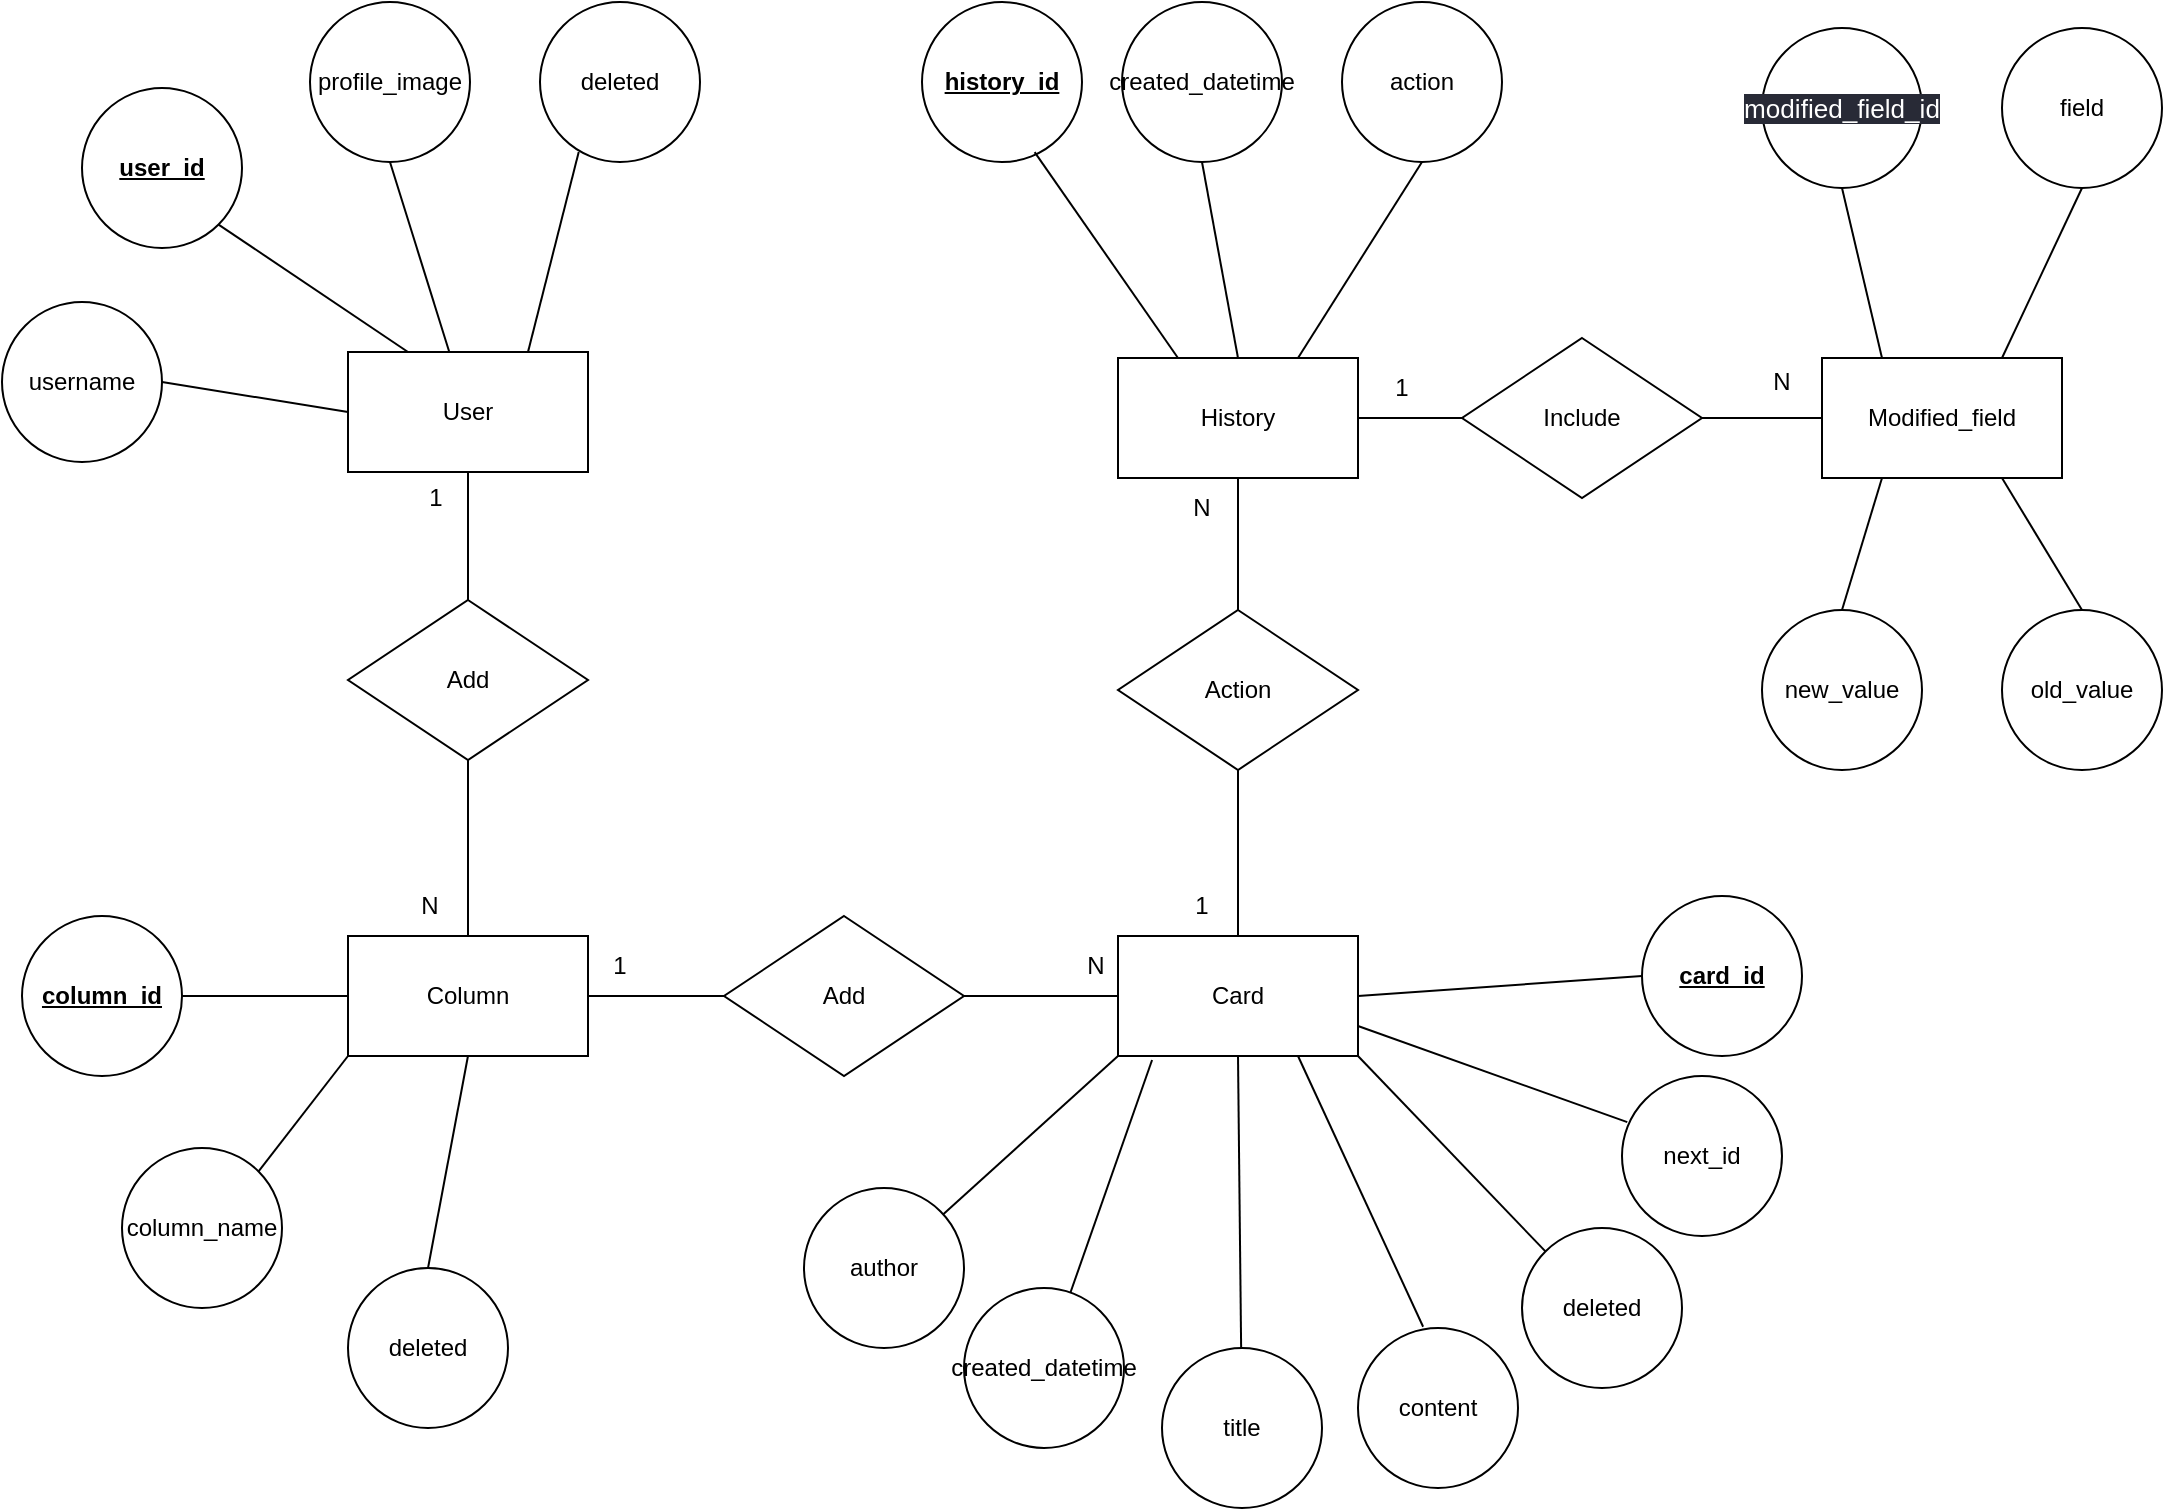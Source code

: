 <mxfile version="15.5.4" type="embed" pages="3"><diagram id="R2lEEEUBdFMjLlhIrx00" name="ER-diagram"><mxGraphModel dx="1675" dy="769" grid="1" gridSize="10" guides="1" tooltips="1" connect="1" arrows="1" fold="1" page="0" pageScale="1" pageWidth="850" pageHeight="1100" math="0" shadow="0" extFonts="Permanent Marker^https://fonts.googleapis.com/css?family=Permanent+Marker"><root><mxCell id="0"/><mxCell id="1" parent="0"/><mxCell id="cfTX0fv1FB1LnRoCR7CJ-1" value="User" style="rounded=0;whiteSpace=wrap;html=1;" parent="1" vertex="1"><mxGeometry x="283" y="362" width="120" height="60" as="geometry"/></mxCell><mxCell id="cfTX0fv1FB1LnRoCR7CJ-3" value="Card" style="rounded=0;whiteSpace=wrap;html=1;" parent="1" vertex="1"><mxGeometry x="668" y="654" width="120" height="60" as="geometry"/></mxCell><mxCell id="cfTX0fv1FB1LnRoCR7CJ-6" value="Column" style="rounded=0;whiteSpace=wrap;html=1;" parent="1" vertex="1"><mxGeometry x="283" y="654" width="120" height="60" as="geometry"/></mxCell><mxCell id="cfTX0fv1FB1LnRoCR7CJ-7" value="Add" style="rhombus;whiteSpace=wrap;html=1;" parent="1" vertex="1"><mxGeometry x="471" y="644" width="120" height="80" as="geometry"/></mxCell><mxCell id="cfTX0fv1FB1LnRoCR7CJ-8" value="" style="endArrow=none;html=1;rounded=0;exitX=1;exitY=0.5;exitDx=0;exitDy=0;entryX=0;entryY=0.5;entryDx=0;entryDy=0;" parent="1" source="cfTX0fv1FB1LnRoCR7CJ-6" target="cfTX0fv1FB1LnRoCR7CJ-7" edge="1"><mxGeometry width="50" height="50" relative="1" as="geometry"><mxPoint x="469" y="684" as="sourcePoint"/><mxPoint x="519" y="634" as="targetPoint"/></mxGeometry></mxCell><mxCell id="cfTX0fv1FB1LnRoCR7CJ-9" value="" style="endArrow=none;html=1;rounded=0;entryX=0;entryY=0.5;entryDx=0;entryDy=0;exitX=1;exitY=0.5;exitDx=0;exitDy=0;" parent="1" source="cfTX0fv1FB1LnRoCR7CJ-7" target="cfTX0fv1FB1LnRoCR7CJ-3" edge="1"><mxGeometry width="50" height="50" relative="1" as="geometry"><mxPoint x="469" y="684" as="sourcePoint"/><mxPoint x="519" y="634" as="targetPoint"/></mxGeometry></mxCell><mxCell id="cfTX0fv1FB1LnRoCR7CJ-10" value="1" style="text;html=1;strokeColor=none;fillColor=none;align=center;verticalAlign=middle;whiteSpace=wrap;rounded=0;" parent="1" vertex="1"><mxGeometry x="389" y="654" width="60" height="30" as="geometry"/></mxCell><mxCell id="cfTX0fv1FB1LnRoCR7CJ-11" value="N" style="text;html=1;strokeColor=none;fillColor=none;align=center;verticalAlign=middle;whiteSpace=wrap;rounded=0;" parent="1" vertex="1"><mxGeometry x="627" y="654" width="60" height="30" as="geometry"/></mxCell><mxCell id="cfTX0fv1FB1LnRoCR7CJ-14" value="History" style="rounded=0;whiteSpace=wrap;html=1;" parent="1" vertex="1"><mxGeometry x="668" y="365" width="120" height="60" as="geometry"/></mxCell><mxCell id="cfTX0fv1FB1LnRoCR7CJ-15" value="action" style="ellipse;whiteSpace=wrap;html=1;" parent="1" vertex="1"><mxGeometry x="780" y="187" width="80" height="80" as="geometry"/></mxCell><mxCell id="cfTX0fv1FB1LnRoCR7CJ-31" value="" style="endArrow=none;html=1;rounded=0;exitX=0.75;exitY=0;exitDx=0;exitDy=0;entryX=0.5;entryY=1;entryDx=0;entryDy=0;" parent="1" source="cfTX0fv1FB1LnRoCR7CJ-14" target="cfTX0fv1FB1LnRoCR7CJ-15" edge="1"><mxGeometry width="50" height="50" relative="1" as="geometry"><mxPoint x="762" y="311" as="sourcePoint"/><mxPoint x="812" y="261" as="targetPoint"/></mxGeometry></mxCell><mxCell id="cfTX0fv1FB1LnRoCR7CJ-37" value="Add" style="rhombus;whiteSpace=wrap;html=1;" parent="1" vertex="1"><mxGeometry x="283" y="486" width="120" height="80" as="geometry"/></mxCell><mxCell id="cfTX0fv1FB1LnRoCR7CJ-39" value="" style="endArrow=none;html=1;rounded=0;entryX=0.5;entryY=1;entryDx=0;entryDy=0;exitX=0.5;exitY=0;exitDx=0;exitDy=0;" parent="1" source="cfTX0fv1FB1LnRoCR7CJ-6" target="cfTX0fv1FB1LnRoCR7CJ-37" edge="1"><mxGeometry width="50" height="50" relative="1" as="geometry"><mxPoint x="329" y="557" as="sourcePoint"/><mxPoint x="379" y="507" as="targetPoint"/></mxGeometry></mxCell><mxCell id="cfTX0fv1FB1LnRoCR7CJ-40" value="" style="endArrow=none;html=1;rounded=0;entryX=0.5;entryY=1;entryDx=0;entryDy=0;exitX=0.5;exitY=0;exitDx=0;exitDy=0;" parent="1" source="cfTX0fv1FB1LnRoCR7CJ-37" target="cfTX0fv1FB1LnRoCR7CJ-1" edge="1"><mxGeometry width="50" height="50" relative="1" as="geometry"><mxPoint x="161" y="617" as="sourcePoint"/><mxPoint x="210.92" y="547.92" as="targetPoint"/></mxGeometry></mxCell><mxCell id="cfTX0fv1FB1LnRoCR7CJ-43" value="N" style="text;html=1;strokeColor=none;fillColor=none;align=center;verticalAlign=middle;whiteSpace=wrap;rounded=0;" parent="1" vertex="1"><mxGeometry x="294" y="624" width="60" height="30" as="geometry"/></mxCell><mxCell id="cfTX0fv1FB1LnRoCR7CJ-44" value="1" style="text;html=1;strokeColor=none;fillColor=none;align=center;verticalAlign=middle;whiteSpace=wrap;rounded=0;" parent="1" vertex="1"><mxGeometry x="297" y="420" width="60" height="30" as="geometry"/></mxCell><mxCell id="cfTX0fv1FB1LnRoCR7CJ-48" value="content" style="ellipse;whiteSpace=wrap;html=1;" parent="1" vertex="1"><mxGeometry x="788" y="850" width="80" height="80" as="geometry"/></mxCell><mxCell id="cfTX0fv1FB1LnRoCR7CJ-49" value="deleted" style="ellipse;whiteSpace=wrap;html=1;" parent="1" vertex="1"><mxGeometry x="870" y="800" width="80" height="80" as="geometry"/></mxCell><mxCell id="cfTX0fv1FB1LnRoCR7CJ-50" value="" style="endArrow=none;html=1;rounded=0;entryX=0.75;entryY=1;entryDx=0;entryDy=0;exitX=0.407;exitY=-0.008;exitDx=0;exitDy=0;exitPerimeter=0;" parent="1" source="cfTX0fv1FB1LnRoCR7CJ-48" target="cfTX0fv1FB1LnRoCR7CJ-3" edge="1"><mxGeometry width="50" height="50" relative="1" as="geometry"><mxPoint x="394" y="605" as="sourcePoint"/><mxPoint x="444" y="555" as="targetPoint"/></mxGeometry></mxCell><mxCell id="cfTX0fv1FB1LnRoCR7CJ-51" value="" style="endArrow=none;html=1;rounded=0;entryX=1;entryY=1;entryDx=0;entryDy=0;exitX=0;exitY=0;exitDx=0;exitDy=0;" parent="1" source="cfTX0fv1FB1LnRoCR7CJ-49" target="cfTX0fv1FB1LnRoCR7CJ-3" edge="1"><mxGeometry width="50" height="50" relative="1" as="geometry"><mxPoint x="771.64" y="794.6" as="sourcePoint"/><mxPoint x="739" y="724" as="targetPoint"/></mxGeometry></mxCell><mxCell id="cfTX0fv1FB1LnRoCR7CJ-52" value="username" style="ellipse;whiteSpace=wrap;html=1;" parent="1" vertex="1"><mxGeometry x="110" y="337" width="80" height="80" as="geometry"/></mxCell><mxCell id="cfTX0fv1FB1LnRoCR7CJ-53" value="" style="endArrow=none;html=1;rounded=0;entryX=1;entryY=0.5;entryDx=0;entryDy=0;exitX=0;exitY=0.5;exitDx=0;exitDy=0;" parent="1" source="cfTX0fv1FB1LnRoCR7CJ-1" target="cfTX0fv1FB1LnRoCR7CJ-52" edge="1"><mxGeometry width="50" height="50" relative="1" as="geometry"><mxPoint x="363" y="506" as="sourcePoint"/><mxPoint x="413" y="456" as="targetPoint"/></mxGeometry></mxCell><mxCell id="cfTX0fv1FB1LnRoCR7CJ-54" value="profile_image" style="ellipse;whiteSpace=wrap;html=1;" parent="1" vertex="1"><mxGeometry x="264" y="187" width="80" height="80" as="geometry"/></mxCell><mxCell id="cfTX0fv1FB1LnRoCR7CJ-55" value="" style="endArrow=none;html=1;rounded=0;entryX=0.5;entryY=1;entryDx=0;entryDy=0;" parent="1" source="cfTX0fv1FB1LnRoCR7CJ-1" target="cfTX0fv1FB1LnRoCR7CJ-54" edge="1"><mxGeometry width="50" height="50" relative="1" as="geometry"><mxPoint x="413" y="387" as="sourcePoint"/><mxPoint x="482.0" y="387" as="targetPoint"/></mxGeometry></mxCell><mxCell id="cfTX0fv1FB1LnRoCR7CJ-56" value="&lt;u&gt;&lt;b&gt;user_id&lt;/b&gt;&lt;/u&gt;" style="ellipse;whiteSpace=wrap;html=1;" parent="1" vertex="1"><mxGeometry x="150" y="230" width="80" height="80" as="geometry"/></mxCell><mxCell id="cfTX0fv1FB1LnRoCR7CJ-57" value="" style="endArrow=none;html=1;rounded=0;entryX=1;entryY=1;entryDx=0;entryDy=0;exitX=0.25;exitY=0;exitDx=0;exitDy=0;" parent="1" source="cfTX0fv1FB1LnRoCR7CJ-1" target="cfTX0fv1FB1LnRoCR7CJ-56" edge="1"><mxGeometry width="50" height="50" relative="1" as="geometry"><mxPoint x="413" y="372" as="sourcePoint"/><mxPoint x="499.574" y="322.284" as="targetPoint"/></mxGeometry></mxCell><mxCell id="cfTX0fv1FB1LnRoCR7CJ-65" value="column_name" style="ellipse;whiteSpace=wrap;html=1;" parent="1" vertex="1"><mxGeometry x="170" y="760" width="80" height="80" as="geometry"/></mxCell><mxCell id="cfTX0fv1FB1LnRoCR7CJ-67" value="" style="endArrow=none;html=1;rounded=0;exitX=1;exitY=0;exitDx=0;exitDy=0;entryX=0;entryY=1;entryDx=0;entryDy=0;" parent="1" source="cfTX0fv1FB1LnRoCR7CJ-65" target="cfTX0fv1FB1LnRoCR7CJ-6" edge="1"><mxGeometry width="50" height="50" relative="1" as="geometry"><mxPoint x="86" y="545" as="sourcePoint"/><mxPoint x="280" y="700" as="targetPoint"/></mxGeometry></mxCell><mxCell id="cfTX0fv1FB1LnRoCR7CJ-69" value="next_id" style="ellipse;whiteSpace=wrap;html=1;" parent="1" vertex="1"><mxGeometry x="920" y="724" width="80" height="80" as="geometry"/></mxCell><mxCell id="cfTX0fv1FB1LnRoCR7CJ-70" value="" style="endArrow=none;html=1;rounded=0;entryX=0.033;entryY=0.288;entryDx=0;entryDy=0;exitX=1;exitY=0.75;exitDx=0;exitDy=0;entryPerimeter=0;" parent="1" source="cfTX0fv1FB1LnRoCR7CJ-3" target="cfTX0fv1FB1LnRoCR7CJ-69" edge="1"><mxGeometry width="50" height="50" relative="1" as="geometry"><mxPoint x="490" y="520" as="sourcePoint"/><mxPoint x="540" y="470" as="targetPoint"/></mxGeometry></mxCell><mxCell id="cfTX0fv1FB1LnRoCR7CJ-77" value="deleted" style="ellipse;whiteSpace=wrap;html=1;" parent="1" vertex="1"><mxGeometry x="379" y="187" width="80" height="80" as="geometry"/></mxCell><mxCell id="cfTX0fv1FB1LnRoCR7CJ-78" value="" style="endArrow=none;html=1;rounded=0;entryX=0.242;entryY=0.938;entryDx=0;entryDy=0;entryPerimeter=0;exitX=0.75;exitY=0;exitDx=0;exitDy=0;" parent="1" source="cfTX0fv1FB1LnRoCR7CJ-1" target="cfTX0fv1FB1LnRoCR7CJ-77" edge="1"><mxGeometry width="50" height="50" relative="1" as="geometry"><mxPoint x="490" y="550" as="sourcePoint"/><mxPoint x="540" y="500" as="targetPoint"/></mxGeometry></mxCell><mxCell id="cfTX0fv1FB1LnRoCR7CJ-82" value="title" style="ellipse;whiteSpace=wrap;html=1;" parent="1" vertex="1"><mxGeometry x="690" y="860" width="80" height="80" as="geometry"/></mxCell><mxCell id="cfTX0fv1FB1LnRoCR7CJ-83" value="" style="endArrow=none;html=1;rounded=0;entryX=0.5;entryY=1;entryDx=0;entryDy=0;" parent="1" source="cfTX0fv1FB1LnRoCR7CJ-82" target="cfTX0fv1FB1LnRoCR7CJ-3" edge="1"><mxGeometry width="50" height="50" relative="1" as="geometry"><mxPoint x="768" y="435" as="sourcePoint"/><mxPoint x="827.44" y="522.32" as="targetPoint"/></mxGeometry></mxCell><mxCell id="cfTX0fv1FB1LnRoCR7CJ-84" value="deleted" style="ellipse;whiteSpace=wrap;html=1;" parent="1" vertex="1"><mxGeometry x="283" y="820" width="80" height="80" as="geometry"/></mxCell><mxCell id="cfTX0fv1FB1LnRoCR7CJ-85" value="" style="endArrow=none;html=1;rounded=0;entryX=0.5;entryY=1;entryDx=0;entryDy=0;exitX=0.5;exitY=0;exitDx=0;exitDy=0;" parent="1" source="cfTX0fv1FB1LnRoCR7CJ-84" target="cfTX0fv1FB1LnRoCR7CJ-6" edge="1"><mxGeometry width="50" height="50" relative="1" as="geometry"><mxPoint x="228.426" y="781.716" as="sourcePoint"/><mxPoint x="323" y="724" as="targetPoint"/></mxGeometry></mxCell><mxCell id="pYAy-8-eSZy47OHJ8XKb-3" value="&lt;u&gt;&lt;b&gt;history_id&lt;/b&gt;&lt;/u&gt;" style="ellipse;whiteSpace=wrap;html=1;" parent="1" vertex="1"><mxGeometry x="570" y="187" width="80" height="80" as="geometry"/></mxCell><mxCell id="pYAy-8-eSZy47OHJ8XKb-4" value="" style="endArrow=none;html=1;rounded=0;entryX=0.25;entryY=0;entryDx=0;entryDy=0;exitX=0.704;exitY=0.938;exitDx=0;exitDy=0;exitPerimeter=0;" parent="1" source="pYAy-8-eSZy47OHJ8XKb-3" target="cfTX0fv1FB1LnRoCR7CJ-14" edge="1"><mxGeometry width="50" height="50" relative="1" as="geometry"><mxPoint x="720" y="570" as="sourcePoint"/><mxPoint x="770" y="520" as="targetPoint"/></mxGeometry></mxCell><mxCell id="pYAy-8-eSZy47OHJ8XKb-5" value="" style="endArrow=none;html=1;rounded=0;exitX=1;exitY=0.5;exitDx=0;exitDy=0;entryX=0;entryY=0.5;entryDx=0;entryDy=0;" parent="1" source="cfTX0fv1FB1LnRoCR7CJ-3" target="pYAy-8-eSZy47OHJ8XKb-7" edge="1"><mxGeometry width="50" height="50" relative="1" as="geometry"><mxPoint x="798" y="709" as="sourcePoint"/><mxPoint x="940" y="670" as="targetPoint"/></mxGeometry></mxCell><mxCell id="pYAy-8-eSZy47OHJ8XKb-7" value="&lt;u&gt;&lt;b&gt;card_id&lt;/b&gt;&lt;/u&gt;" style="ellipse;whiteSpace=wrap;html=1;" parent="1" vertex="1"><mxGeometry x="930" y="634" width="80" height="80" as="geometry"/></mxCell><mxCell id="pYAy-8-eSZy47OHJ8XKb-8" value="&lt;u&gt;&lt;b&gt;column_id&lt;/b&gt;&lt;/u&gt;" style="ellipse;whiteSpace=wrap;html=1;" parent="1" vertex="1"><mxGeometry x="120" y="644" width="80" height="80" as="geometry"/></mxCell><mxCell id="pYAy-8-eSZy47OHJ8XKb-9" value="" style="endArrow=none;html=1;rounded=0;exitX=1;exitY=0.5;exitDx=0;exitDy=0;entryX=0;entryY=0.5;entryDx=0;entryDy=0;" parent="1" source="pYAy-8-eSZy47OHJ8XKb-8" target="cfTX0fv1FB1LnRoCR7CJ-6" edge="1"><mxGeometry width="50" height="50" relative="1" as="geometry"><mxPoint x="206.04" y="733.04" as="sourcePoint"/><mxPoint x="290" y="710" as="targetPoint"/></mxGeometry></mxCell><mxCell id="WkFVnvuroHdCiAqMD5DS-1" value="created_datetime" style="ellipse;whiteSpace=wrap;html=1;" parent="1" vertex="1"><mxGeometry x="591" y="830" width="80" height="80" as="geometry"/></mxCell><mxCell id="WkFVnvuroHdCiAqMD5DS-2" value="" style="endArrow=none;html=1;rounded=0;entryX=0.142;entryY=1.033;entryDx=0;entryDy=0;entryPerimeter=0;" parent="1" source="WkFVnvuroHdCiAqMD5DS-1" target="cfTX0fv1FB1LnRoCR7CJ-3" edge="1"><mxGeometry width="50" height="50" relative="1" as="geometry"><mxPoint x="708" y="430" as="sourcePoint"/><mxPoint x="668" y="709" as="targetPoint"/></mxGeometry></mxCell><mxCell id="WkFVnvuroHdCiAqMD5DS-3" value="author" style="ellipse;whiteSpace=wrap;html=1;" parent="1" vertex="1"><mxGeometry x="511" y="780" width="80" height="80" as="geometry"/></mxCell><mxCell id="WkFVnvuroHdCiAqMD5DS-4" value="" style="endArrow=none;html=1;rounded=0;entryX=0;entryY=1;entryDx=0;entryDy=0;" parent="1" source="WkFVnvuroHdCiAqMD5DS-3" target="cfTX0fv1FB1LnRoCR7CJ-3" edge="1"><mxGeometry width="50" height="50" relative="1" as="geometry"><mxPoint x="648" y="330" as="sourcePoint"/><mxPoint x="608" y="609" as="targetPoint"/></mxGeometry></mxCell><mxCell id="WkFVnvuroHdCiAqMD5DS-5" value="&lt;span style=&quot;font-weight: normal&quot;&gt;created_datetime&lt;/span&gt;" style="ellipse;whiteSpace=wrap;html=1;fontStyle=1" parent="1" vertex="1"><mxGeometry x="670" y="187" width="80" height="80" as="geometry"/></mxCell><mxCell id="WkFVnvuroHdCiAqMD5DS-6" value="" style="endArrow=none;html=1;rounded=0;entryX=0.5;entryY=0;entryDx=0;entryDy=0;exitX=0.5;exitY=1;exitDx=0;exitDy=0;" parent="1" source="WkFVnvuroHdCiAqMD5DS-5" target="cfTX0fv1FB1LnRoCR7CJ-14" edge="1"><mxGeometry width="50" height="50" relative="1" as="geometry"><mxPoint x="580" y="567" as="sourcePoint"/><mxPoint x="588" y="422" as="targetPoint"/></mxGeometry></mxCell><mxCell id="3nzuFj47kPq8nZEUGghT-1" value="Action" style="rhombus;whiteSpace=wrap;html=1;" parent="1" vertex="1"><mxGeometry x="668" y="491" width="120" height="80" as="geometry"/></mxCell><mxCell id="3nzuFj47kPq8nZEUGghT-2" value="" style="endArrow=none;html=1;rounded=0;entryX=0.5;entryY=1;entryDx=0;entryDy=0;exitX=0.5;exitY=0;exitDx=0;exitDy=0;" parent="1" source="cfTX0fv1FB1LnRoCR7CJ-3" target="3nzuFj47kPq8nZEUGghT-1" edge="1"><mxGeometry width="50" height="50" relative="1" as="geometry"><mxPoint x="730" y="650" as="sourcePoint"/><mxPoint x="766" y="512" as="targetPoint"/></mxGeometry></mxCell><mxCell id="3nzuFj47kPq8nZEUGghT-3" value="" style="endArrow=none;html=1;rounded=0;entryX=0.5;entryY=1;entryDx=0;entryDy=0;exitX=0.5;exitY=0;exitDx=0;exitDy=0;" parent="1" source="3nzuFj47kPq8nZEUGghT-1" target="cfTX0fv1FB1LnRoCR7CJ-14" edge="1"><mxGeometry width="50" height="50" relative="1" as="geometry"><mxPoint x="548" y="622" as="sourcePoint"/><mxPoint x="730" y="427" as="targetPoint"/></mxGeometry></mxCell><mxCell id="3nzuFj47kPq8nZEUGghT-4" value="1" style="text;html=1;strokeColor=none;fillColor=none;align=center;verticalAlign=middle;whiteSpace=wrap;rounded=0;" parent="1" vertex="1"><mxGeometry x="680" y="624" width="60" height="30" as="geometry"/></mxCell><mxCell id="3nzuFj47kPq8nZEUGghT-5" value="N" style="text;html=1;strokeColor=none;fillColor=none;align=center;verticalAlign=middle;whiteSpace=wrap;rounded=0;" parent="1" vertex="1"><mxGeometry x="680" y="425" width="60" height="30" as="geometry"/></mxCell><mxCell id="CUKkhOd4bHT3Dq2eb2LH-2" value="Modified_field" style="rounded=0;whiteSpace=wrap;html=1;" parent="1" vertex="1"><mxGeometry x="1020" y="365" width="120" height="60" as="geometry"/></mxCell><mxCell id="CUKkhOd4bHT3Dq2eb2LH-3" value="old_value" style="ellipse;whiteSpace=wrap;html=1;" parent="1" vertex="1"><mxGeometry x="1110" y="491" width="80" height="80" as="geometry"/></mxCell><mxCell id="CUKkhOd4bHT3Dq2eb2LH-4" value="" style="endArrow=none;html=1;rounded=0;exitX=0.75;exitY=1;exitDx=0;exitDy=0;entryX=0.5;entryY=0;entryDx=0;entryDy=0;" parent="1" source="CUKkhOd4bHT3Dq2eb2LH-2" target="CUKkhOd4bHT3Dq2eb2LH-3" edge="1"><mxGeometry width="50" height="50" relative="1" as="geometry"><mxPoint x="1162" y="288" as="sourcePoint"/><mxPoint x="1130" y="510" as="targetPoint"/></mxGeometry></mxCell><mxCell id="CUKkhOd4bHT3Dq2eb2LH-5" value="&lt;pre style=&quot;background-color: rgb(40 , 42 , 54) ; font-size: 9.8pt&quot;&gt;&lt;font color=&quot;#ffffff&quot; face=&quot;Helvetica&quot;&gt;modified_field_id&lt;/font&gt;&lt;/pre&gt;" style="ellipse;whiteSpace=wrap;html=1;" parent="1" vertex="1"><mxGeometry x="990" y="200" width="80" height="80" as="geometry"/></mxCell><mxCell id="CUKkhOd4bHT3Dq2eb2LH-6" value="" style="endArrow=none;html=1;rounded=0;entryX=0.25;entryY=0;entryDx=0;entryDy=0;exitX=0.5;exitY=1;exitDx=0;exitDy=0;" parent="1" source="CUKkhOd4bHT3Dq2eb2LH-5" target="CUKkhOd4bHT3Dq2eb2LH-2" edge="1"><mxGeometry width="50" height="50" relative="1" as="geometry"><mxPoint x="1120" y="547" as="sourcePoint"/><mxPoint x="1170" y="497" as="targetPoint"/></mxGeometry></mxCell><mxCell id="CUKkhOd4bHT3Dq2eb2LH-7" value="&lt;span style=&quot;font-weight: 400&quot;&gt;field&lt;br&gt;&lt;/span&gt;" style="ellipse;whiteSpace=wrap;html=1;fontStyle=1" parent="1" vertex="1"><mxGeometry x="1110" y="200" width="80" height="80" as="geometry"/></mxCell><mxCell id="CUKkhOd4bHT3Dq2eb2LH-8" value="" style="endArrow=none;html=1;rounded=0;entryX=0.75;entryY=0;entryDx=0;entryDy=0;exitX=0.5;exitY=1;exitDx=0;exitDy=0;" parent="1" source="CUKkhOd4bHT3Dq2eb2LH-7" target="CUKkhOd4bHT3Dq2eb2LH-2" edge="1"><mxGeometry width="50" height="50" relative="1" as="geometry"><mxPoint x="980" y="544" as="sourcePoint"/><mxPoint x="988" y="399" as="targetPoint"/></mxGeometry></mxCell><mxCell id="CUKkhOd4bHT3Dq2eb2LH-9" value="Include" style="rhombus;whiteSpace=wrap;html=1;" parent="1" vertex="1"><mxGeometry x="840" y="355" width="120" height="80" as="geometry"/></mxCell><mxCell id="CUKkhOd4bHT3Dq2eb2LH-10" value="" style="endArrow=none;html=1;rounded=0;exitX=1;exitY=0.5;exitDx=0;exitDy=0;entryX=0;entryY=0.5;entryDx=0;entryDy=0;" parent="1" source="cfTX0fv1FB1LnRoCR7CJ-14" target="CUKkhOd4bHT3Dq2eb2LH-9" edge="1"><mxGeometry width="50" height="50" relative="1" as="geometry"><mxPoint x="824.0" y="402.0" as="sourcePoint"/><mxPoint x="940" y="352" as="targetPoint"/></mxGeometry></mxCell><mxCell id="CUKkhOd4bHT3Dq2eb2LH-11" value="" style="endArrow=none;html=1;rounded=0;entryX=0;entryY=0.5;entryDx=0;entryDy=0;exitX=1;exitY=0.5;exitDx=0;exitDy=0;" parent="1" source="CUKkhOd4bHT3Dq2eb2LH-9" target="CUKkhOd4bHT3Dq2eb2LH-2" edge="1"><mxGeometry width="50" height="50" relative="1" as="geometry"><mxPoint x="890" y="402" as="sourcePoint"/><mxPoint x="1089" y="402.0" as="targetPoint"/></mxGeometry></mxCell><mxCell id="CUKkhOd4bHT3Dq2eb2LH-12" value="1" style="text;html=1;strokeColor=none;fillColor=none;align=center;verticalAlign=middle;whiteSpace=wrap;rounded=0;" parent="1" vertex="1"><mxGeometry x="788" y="365" width="44" height="30" as="geometry"/></mxCell><mxCell id="CUKkhOd4bHT3Dq2eb2LH-13" value="N" style="text;html=1;strokeColor=none;fillColor=none;align=center;verticalAlign=middle;whiteSpace=wrap;rounded=0;" parent="1" vertex="1"><mxGeometry x="980" y="362" width="40" height="30" as="geometry"/></mxCell><mxCell id="CUKkhOd4bHT3Dq2eb2LH-16" value="new_value" style="ellipse;whiteSpace=wrap;html=1;" parent="1" vertex="1"><mxGeometry x="990" y="491" width="80" height="80" as="geometry"/></mxCell><mxCell id="CUKkhOd4bHT3Dq2eb2LH-17" value="" style="endArrow=none;html=1;rounded=0;exitX=0.25;exitY=1;exitDx=0;exitDy=0;entryX=0.5;entryY=0;entryDx=0;entryDy=0;" parent="1" source="CUKkhOd4bHT3Dq2eb2LH-2" target="CUKkhOd4bHT3Dq2eb2LH-16" edge="1"><mxGeometry width="50" height="50" relative="1" as="geometry"><mxPoint x="1090" y="375" as="sourcePoint"/><mxPoint x="1222" y="248" as="targetPoint"/></mxGeometry></mxCell></root></mxGraphModel></diagram><diagram id="3Mj_N4ceJ7-gKBOsm1vR" name="Schema"><mxGraphModel dx="1675" dy="769" grid="1" gridSize="10" guides="1" tooltips="1" connect="1" arrows="1" fold="1" page="0" pageScale="1" pageWidth="827" pageHeight="1169" math="0" shadow="0"><root><mxCell id="0"/><mxCell id="1" parent="0"/><mxCell id="s-Qw_RlzwjVVCReGhYUF-1" value="User" style="shape=table;startSize=30;container=1;collapsible=1;childLayout=tableLayout;fixedRows=1;rowLines=0;fontStyle=1;align=center;resizeLast=1;" parent="1" vertex="1"><mxGeometry x="70" y="240" width="220" height="150" as="geometry"/></mxCell><mxCell id="s-Qw_RlzwjVVCReGhYUF-2" value="" style="shape=tableRow;horizontal=0;startSize=0;swimlaneHead=0;swimlaneBody=0;fillColor=none;collapsible=0;dropTarget=0;points=[[0,0.5],[1,0.5]];portConstraint=eastwest;top=0;left=0;right=0;bottom=1;" parent="s-Qw_RlzwjVVCReGhYUF-1" vertex="1"><mxGeometry y="30" width="220" height="30" as="geometry"/></mxCell><mxCell id="s-Qw_RlzwjVVCReGhYUF-3" value="PK" style="shape=partialRectangle;connectable=0;fillColor=none;top=0;left=0;bottom=0;right=0;fontStyle=1;overflow=hidden;" parent="s-Qw_RlzwjVVCReGhYUF-2" vertex="1"><mxGeometry width="30" height="30" as="geometry"><mxRectangle width="30" height="30" as="alternateBounds"/></mxGeometry></mxCell><mxCell id="s-Qw_RlzwjVVCReGhYUF-4" value="user_id" style="shape=partialRectangle;connectable=0;fillColor=none;top=0;left=0;bottom=0;right=0;align=left;spacingLeft=6;fontStyle=5;overflow=hidden;" parent="s-Qw_RlzwjVVCReGhYUF-2" vertex="1"><mxGeometry x="30" width="190" height="30" as="geometry"><mxRectangle width="190" height="30" as="alternateBounds"/></mxGeometry></mxCell><mxCell id="s-Qw_RlzwjVVCReGhYUF-5" value="" style="shape=tableRow;horizontal=0;startSize=0;swimlaneHead=0;swimlaneBody=0;fillColor=none;collapsible=0;dropTarget=0;points=[[0,0.5],[1,0.5]];portConstraint=eastwest;top=0;left=0;right=0;bottom=0;" parent="s-Qw_RlzwjVVCReGhYUF-1" vertex="1"><mxGeometry y="60" width="220" height="30" as="geometry"/></mxCell><mxCell id="s-Qw_RlzwjVVCReGhYUF-6" value="" style="shape=partialRectangle;connectable=0;fillColor=none;top=0;left=0;bottom=0;right=0;editable=1;overflow=hidden;" parent="s-Qw_RlzwjVVCReGhYUF-5" vertex="1"><mxGeometry width="30" height="30" as="geometry"><mxRectangle width="30" height="30" as="alternateBounds"/></mxGeometry></mxCell><mxCell id="s-Qw_RlzwjVVCReGhYUF-7" value="username        " style="shape=partialRectangle;connectable=0;fillColor=none;top=0;left=0;bottom=0;right=0;align=left;spacingLeft=6;overflow=hidden;" parent="s-Qw_RlzwjVVCReGhYUF-5" vertex="1"><mxGeometry x="30" width="190" height="30" as="geometry"><mxRectangle width="190" height="30" as="alternateBounds"/></mxGeometry></mxCell><mxCell id="s-Qw_RlzwjVVCReGhYUF-8" value="" style="shape=tableRow;horizontal=0;startSize=0;swimlaneHead=0;swimlaneBody=0;fillColor=none;collapsible=0;dropTarget=0;points=[[0,0.5],[1,0.5]];portConstraint=eastwest;top=0;left=0;right=0;bottom=0;" parent="s-Qw_RlzwjVVCReGhYUF-1" vertex="1"><mxGeometry y="90" width="220" height="30" as="geometry"/></mxCell><mxCell id="s-Qw_RlzwjVVCReGhYUF-9" value="            " style="shape=partialRectangle;connectable=0;fillColor=none;top=0;left=0;bottom=0;right=0;editable=1;overflow=hidden;" parent="s-Qw_RlzwjVVCReGhYUF-8" vertex="1"><mxGeometry width="30" height="30" as="geometry"><mxRectangle width="30" height="30" as="alternateBounds"/></mxGeometry></mxCell><mxCell id="s-Qw_RlzwjVVCReGhYUF-10" value="profile_image" style="shape=partialRectangle;connectable=0;fillColor=none;top=0;left=0;bottom=0;right=0;align=left;spacingLeft=6;overflow=hidden;" parent="s-Qw_RlzwjVVCReGhYUF-8" vertex="1"><mxGeometry x="30" width="190" height="30" as="geometry"><mxRectangle width="190" height="30" as="alternateBounds"/></mxGeometry></mxCell><mxCell id="s-Qw_RlzwjVVCReGhYUF-11" value="" style="shape=tableRow;horizontal=0;startSize=0;swimlaneHead=0;swimlaneBody=0;fillColor=none;collapsible=0;dropTarget=0;points=[[0,0.5],[1,0.5]];portConstraint=eastwest;top=0;left=0;right=0;bottom=0;" parent="s-Qw_RlzwjVVCReGhYUF-1" vertex="1"><mxGeometry y="120" width="220" height="30" as="geometry"/></mxCell><mxCell id="s-Qw_RlzwjVVCReGhYUF-12" value="" style="shape=partialRectangle;connectable=0;fillColor=none;top=0;left=0;bottom=0;right=0;editable=1;overflow=hidden;" parent="s-Qw_RlzwjVVCReGhYUF-11" vertex="1"><mxGeometry width="30" height="30" as="geometry"><mxRectangle width="30" height="30" as="alternateBounds"/></mxGeometry></mxCell><mxCell id="s-Qw_RlzwjVVCReGhYUF-13" value="deleted" style="shape=partialRectangle;connectable=0;fillColor=none;top=0;left=0;bottom=0;right=0;align=left;spacingLeft=6;overflow=hidden;" parent="s-Qw_RlzwjVVCReGhYUF-11" vertex="1"><mxGeometry x="30" width="190" height="30" as="geometry"><mxRectangle width="190" height="30" as="alternateBounds"/></mxGeometry></mxCell><mxCell id="s-Qw_RlzwjVVCReGhYUF-35" value="History" style="shape=table;startSize=30;container=1;collapsible=1;childLayout=tableLayout;fixedRows=1;rowLines=0;fontStyle=1;align=center;resizeLast=1;" parent="1" vertex="1"><mxGeometry x="350" y="240" width="220" height="150" as="geometry"/></mxCell><mxCell id="s-Qw_RlzwjVVCReGhYUF-36" value="" style="shape=tableRow;horizontal=0;startSize=0;swimlaneHead=0;swimlaneBody=0;fillColor=none;collapsible=0;dropTarget=0;points=[[0,0.5],[1,0.5]];portConstraint=eastwest;top=0;left=0;right=0;bottom=1;" parent="s-Qw_RlzwjVVCReGhYUF-35" vertex="1"><mxGeometry y="30" width="220" height="30" as="geometry"/></mxCell><mxCell id="s-Qw_RlzwjVVCReGhYUF-37" value="PK" style="shape=partialRectangle;connectable=0;fillColor=none;top=0;left=0;bottom=0;right=0;fontStyle=1;overflow=hidden;" parent="s-Qw_RlzwjVVCReGhYUF-36" vertex="1"><mxGeometry width="30" height="30" as="geometry"><mxRectangle width="30" height="30" as="alternateBounds"/></mxGeometry></mxCell><mxCell id="s-Qw_RlzwjVVCReGhYUF-38" value="history_id" style="shape=partialRectangle;connectable=0;fillColor=none;top=0;left=0;bottom=0;right=0;align=left;spacingLeft=6;fontStyle=5;overflow=hidden;" parent="s-Qw_RlzwjVVCReGhYUF-36" vertex="1"><mxGeometry x="30" width="190" height="30" as="geometry"><mxRectangle width="190" height="30" as="alternateBounds"/></mxGeometry></mxCell><mxCell id="s-Qw_RlzwjVVCReGhYUF-39" value="" style="shape=tableRow;horizontal=0;startSize=0;swimlaneHead=0;swimlaneBody=0;fillColor=none;collapsible=0;dropTarget=0;points=[[0,0.5],[1,0.5]];portConstraint=eastwest;top=0;left=0;right=0;bottom=0;" parent="s-Qw_RlzwjVVCReGhYUF-35" vertex="1"><mxGeometry y="60" width="220" height="30" as="geometry"/></mxCell><mxCell id="s-Qw_RlzwjVVCReGhYUF-40" value="FK" style="shape=partialRectangle;connectable=0;fillColor=none;top=0;left=0;bottom=0;right=0;editable=1;overflow=hidden;fontStyle=1" parent="s-Qw_RlzwjVVCReGhYUF-39" vertex="1"><mxGeometry width="30" height="30" as="geometry"><mxRectangle width="30" height="30" as="alternateBounds"/></mxGeometry></mxCell><mxCell id="s-Qw_RlzwjVVCReGhYUF-41" value="card_id" style="shape=partialRectangle;connectable=0;fillColor=none;top=0;left=0;bottom=0;right=0;align=left;spacingLeft=6;overflow=hidden;" parent="s-Qw_RlzwjVVCReGhYUF-39" vertex="1"><mxGeometry x="30" width="190" height="30" as="geometry"><mxRectangle width="190" height="30" as="alternateBounds"/></mxGeometry></mxCell><mxCell id="s-Qw_RlzwjVVCReGhYUF-42" value="" style="shape=tableRow;horizontal=0;startSize=0;swimlaneHead=0;swimlaneBody=0;fillColor=none;collapsible=0;dropTarget=0;points=[[0,0.5],[1,0.5]];portConstraint=eastwest;top=0;left=0;right=0;bottom=0;" parent="s-Qw_RlzwjVVCReGhYUF-35" vertex="1"><mxGeometry y="90" width="220" height="30" as="geometry"/></mxCell><mxCell id="s-Qw_RlzwjVVCReGhYUF-43" value="            " style="shape=partialRectangle;connectable=0;fillColor=none;top=0;left=0;bottom=0;right=0;editable=1;overflow=hidden;" parent="s-Qw_RlzwjVVCReGhYUF-42" vertex="1"><mxGeometry width="30" height="30" as="geometry"><mxRectangle width="30" height="30" as="alternateBounds"/></mxGeometry></mxCell><mxCell id="s-Qw_RlzwjVVCReGhYUF-44" value="created_datetime" style="shape=partialRectangle;connectable=0;fillColor=none;top=0;left=0;bottom=0;right=0;align=left;spacingLeft=6;overflow=hidden;" parent="s-Qw_RlzwjVVCReGhYUF-42" vertex="1"><mxGeometry x="30" width="190" height="30" as="geometry"><mxRectangle width="190" height="30" as="alternateBounds"/></mxGeometry></mxCell><mxCell id="s-Qw_RlzwjVVCReGhYUF-45" value="" style="shape=tableRow;horizontal=0;startSize=0;swimlaneHead=0;swimlaneBody=0;fillColor=none;collapsible=0;dropTarget=0;points=[[0,0.5],[1,0.5]];portConstraint=eastwest;top=0;left=0;right=0;bottom=0;" parent="s-Qw_RlzwjVVCReGhYUF-35" vertex="1"><mxGeometry y="120" width="220" height="30" as="geometry"/></mxCell><mxCell id="s-Qw_RlzwjVVCReGhYUF-46" value="" style="shape=partialRectangle;connectable=0;fillColor=none;top=0;left=0;bottom=0;right=0;editable=1;overflow=hidden;" parent="s-Qw_RlzwjVVCReGhYUF-45" vertex="1"><mxGeometry width="30" height="30" as="geometry"><mxRectangle width="30" height="30" as="alternateBounds"/></mxGeometry></mxCell><mxCell id="s-Qw_RlzwjVVCReGhYUF-47" value="action" style="shape=partialRectangle;connectable=0;fillColor=none;top=0;left=0;bottom=0;right=0;align=left;spacingLeft=6;overflow=hidden;" parent="s-Qw_RlzwjVVCReGhYUF-45" vertex="1"><mxGeometry x="30" width="190" height="30" as="geometry"><mxRectangle width="190" height="30" as="alternateBounds"/></mxGeometry></mxCell><mxCell id="s-Qw_RlzwjVVCReGhYUF-79" value="Column" style="shape=table;startSize=30;container=1;collapsible=1;childLayout=tableLayout;fixedRows=1;rowLines=0;fontStyle=1;align=center;resizeLast=1;" parent="1" vertex="1"><mxGeometry x="60" y="470" width="220" height="150" as="geometry"/></mxCell><mxCell id="s-Qw_RlzwjVVCReGhYUF-80" value="" style="shape=tableRow;horizontal=0;startSize=0;swimlaneHead=0;swimlaneBody=0;fillColor=none;collapsible=0;dropTarget=0;points=[[0,0.5],[1,0.5]];portConstraint=eastwest;top=0;left=0;right=0;bottom=1;" parent="s-Qw_RlzwjVVCReGhYUF-79" vertex="1"><mxGeometry y="30" width="220" height="30" as="geometry"/></mxCell><mxCell id="s-Qw_RlzwjVVCReGhYUF-81" value="PK" style="shape=partialRectangle;connectable=0;fillColor=none;top=0;left=0;bottom=0;right=0;fontStyle=1;overflow=hidden;" parent="s-Qw_RlzwjVVCReGhYUF-80" vertex="1"><mxGeometry width="30" height="30" as="geometry"><mxRectangle width="30" height="30" as="alternateBounds"/></mxGeometry></mxCell><mxCell id="s-Qw_RlzwjVVCReGhYUF-82" value="column_id" style="shape=partialRectangle;connectable=0;fillColor=none;top=0;left=0;bottom=0;right=0;align=left;spacingLeft=6;fontStyle=5;overflow=hidden;" parent="s-Qw_RlzwjVVCReGhYUF-80" vertex="1"><mxGeometry x="30" width="190" height="30" as="geometry"><mxRectangle width="190" height="30" as="alternateBounds"/></mxGeometry></mxCell><mxCell id="s-Qw_RlzwjVVCReGhYUF-83" value="" style="shape=tableRow;horizontal=0;startSize=0;swimlaneHead=0;swimlaneBody=0;fillColor=none;collapsible=0;dropTarget=0;points=[[0,0.5],[1,0.5]];portConstraint=eastwest;top=0;left=0;right=0;bottom=0;" parent="s-Qw_RlzwjVVCReGhYUF-79" vertex="1"><mxGeometry y="60" width="220" height="30" as="geometry"/></mxCell><mxCell id="s-Qw_RlzwjVVCReGhYUF-84" value="FK" style="shape=partialRectangle;connectable=0;fillColor=none;top=0;left=0;bottom=0;right=0;editable=1;overflow=hidden;fontStyle=1" parent="s-Qw_RlzwjVVCReGhYUF-83" vertex="1"><mxGeometry width="30" height="30" as="geometry"><mxRectangle width="30" height="30" as="alternateBounds"/></mxGeometry></mxCell><mxCell id="s-Qw_RlzwjVVCReGhYUF-85" value="user_id" style="shape=partialRectangle;connectable=0;fillColor=none;top=0;left=0;bottom=0;right=0;align=left;spacingLeft=6;overflow=hidden;" parent="s-Qw_RlzwjVVCReGhYUF-83" vertex="1"><mxGeometry x="30" width="190" height="30" as="geometry"><mxRectangle width="190" height="30" as="alternateBounds"/></mxGeometry></mxCell><mxCell id="s-Qw_RlzwjVVCReGhYUF-86" value="" style="shape=tableRow;horizontal=0;startSize=0;swimlaneHead=0;swimlaneBody=0;fillColor=none;collapsible=0;dropTarget=0;points=[[0,0.5],[1,0.5]];portConstraint=eastwest;top=0;left=0;right=0;bottom=0;" parent="s-Qw_RlzwjVVCReGhYUF-79" vertex="1"><mxGeometry y="90" width="220" height="30" as="geometry"/></mxCell><mxCell id="s-Qw_RlzwjVVCReGhYUF-87" value="            " style="shape=partialRectangle;connectable=0;fillColor=none;top=0;left=0;bottom=0;right=0;editable=1;overflow=hidden;" parent="s-Qw_RlzwjVVCReGhYUF-86" vertex="1"><mxGeometry width="30" height="30" as="geometry"><mxRectangle width="30" height="30" as="alternateBounds"/></mxGeometry></mxCell><mxCell id="s-Qw_RlzwjVVCReGhYUF-88" value="column_name" style="shape=partialRectangle;connectable=0;fillColor=none;top=0;left=0;bottom=0;right=0;align=left;spacingLeft=6;overflow=hidden;" parent="s-Qw_RlzwjVVCReGhYUF-86" vertex="1"><mxGeometry x="30" width="190" height="30" as="geometry"><mxRectangle width="190" height="30" as="alternateBounds"/></mxGeometry></mxCell><mxCell id="Sfy1uLUrP51HUa2-F0kD-31" value="" style="shape=tableRow;horizontal=0;startSize=0;swimlaneHead=0;swimlaneBody=0;fillColor=none;collapsible=0;dropTarget=0;points=[[0,0.5],[1,0.5]];portConstraint=eastwest;top=0;left=0;right=0;bottom=0;" parent="s-Qw_RlzwjVVCReGhYUF-79" vertex="1"><mxGeometry y="120" width="220" height="30" as="geometry"/></mxCell><mxCell id="Sfy1uLUrP51HUa2-F0kD-32" value="" style="shape=partialRectangle;connectable=0;fillColor=none;top=0;left=0;bottom=0;right=0;editable=1;overflow=hidden;" parent="Sfy1uLUrP51HUa2-F0kD-31" vertex="1"><mxGeometry width="30" height="30" as="geometry"><mxRectangle width="30" height="30" as="alternateBounds"/></mxGeometry></mxCell><mxCell id="Sfy1uLUrP51HUa2-F0kD-33" value="deleted" style="shape=partialRectangle;connectable=0;fillColor=none;top=0;left=0;bottom=0;right=0;align=left;spacingLeft=6;overflow=hidden;" parent="Sfy1uLUrP51HUa2-F0kD-31" vertex="1"><mxGeometry x="30" width="190" height="30" as="geometry"><mxRectangle width="190" height="30" as="alternateBounds"/></mxGeometry></mxCell><mxCell id="s-Qw_RlzwjVVCReGhYUF-94" value="Card" style="shape=table;startSize=30;container=1;collapsible=1;childLayout=tableLayout;fixedRows=1;rowLines=0;fontStyle=1;align=center;resizeLast=1;" parent="1" vertex="1"><mxGeometry x="350" y="470" width="220" height="270" as="geometry"/></mxCell><mxCell id="s-Qw_RlzwjVVCReGhYUF-95" value="" style="shape=tableRow;horizontal=0;startSize=0;swimlaneHead=0;swimlaneBody=0;fillColor=none;collapsible=0;dropTarget=0;points=[[0,0.5],[1,0.5]];portConstraint=eastwest;top=0;left=0;right=0;bottom=1;" parent="s-Qw_RlzwjVVCReGhYUF-94" vertex="1"><mxGeometry y="30" width="220" height="30" as="geometry"/></mxCell><mxCell id="s-Qw_RlzwjVVCReGhYUF-96" value="PK" style="shape=partialRectangle;connectable=0;fillColor=none;top=0;left=0;bottom=0;right=0;fontStyle=1;overflow=hidden;" parent="s-Qw_RlzwjVVCReGhYUF-95" vertex="1"><mxGeometry width="30" height="30" as="geometry"><mxRectangle width="30" height="30" as="alternateBounds"/></mxGeometry></mxCell><mxCell id="s-Qw_RlzwjVVCReGhYUF-97" value="card_id" style="shape=partialRectangle;connectable=0;fillColor=none;top=0;left=0;bottom=0;right=0;align=left;spacingLeft=6;fontStyle=5;overflow=hidden;" parent="s-Qw_RlzwjVVCReGhYUF-95" vertex="1"><mxGeometry x="30" width="190" height="30" as="geometry"><mxRectangle width="190" height="30" as="alternateBounds"/></mxGeometry></mxCell><mxCell id="s-Qw_RlzwjVVCReGhYUF-98" value="" style="shape=tableRow;horizontal=0;startSize=0;swimlaneHead=0;swimlaneBody=0;fillColor=none;collapsible=0;dropTarget=0;points=[[0,0.5],[1,0.5]];portConstraint=eastwest;top=0;left=0;right=0;bottom=0;" parent="s-Qw_RlzwjVVCReGhYUF-94" vertex="1"><mxGeometry y="60" width="220" height="30" as="geometry"/></mxCell><mxCell id="s-Qw_RlzwjVVCReGhYUF-99" value="FK" style="shape=partialRectangle;connectable=0;fillColor=none;top=0;left=0;bottom=0;right=0;editable=1;overflow=hidden;fontStyle=1" parent="s-Qw_RlzwjVVCReGhYUF-98" vertex="1"><mxGeometry width="30" height="30" as="geometry"><mxRectangle width="30" height="30" as="alternateBounds"/></mxGeometry></mxCell><mxCell id="s-Qw_RlzwjVVCReGhYUF-100" value="column_id" style="shape=partialRectangle;connectable=0;fillColor=none;top=0;left=0;bottom=0;right=0;align=left;spacingLeft=6;overflow=hidden;" parent="s-Qw_RlzwjVVCReGhYUF-98" vertex="1"><mxGeometry x="30" width="190" height="30" as="geometry"><mxRectangle width="190" height="30" as="alternateBounds"/></mxGeometry></mxCell><mxCell id="s-Qw_RlzwjVVCReGhYUF-101" value="" style="shape=tableRow;horizontal=0;startSize=0;swimlaneHead=0;swimlaneBody=0;fillColor=none;collapsible=0;dropTarget=0;points=[[0,0.5],[1,0.5]];portConstraint=eastwest;top=0;left=0;right=0;bottom=0;" parent="s-Qw_RlzwjVVCReGhYUF-94" vertex="1"><mxGeometry y="90" width="220" height="30" as="geometry"/></mxCell><mxCell id="s-Qw_RlzwjVVCReGhYUF-102" value="FK" style="shape=partialRectangle;connectable=0;fillColor=none;top=0;left=0;bottom=0;right=0;editable=1;overflow=hidden;fontStyle=1" parent="s-Qw_RlzwjVVCReGhYUF-101" vertex="1"><mxGeometry width="30" height="30" as="geometry"><mxRectangle width="30" height="30" as="alternateBounds"/></mxGeometry></mxCell><mxCell id="s-Qw_RlzwjVVCReGhYUF-103" value="next_id" style="shape=partialRectangle;connectable=0;fillColor=none;top=0;left=0;bottom=0;right=0;align=left;spacingLeft=6;overflow=hidden;" parent="s-Qw_RlzwjVVCReGhYUF-101" vertex="1"><mxGeometry x="30" width="190" height="30" as="geometry"><mxRectangle width="190" height="30" as="alternateBounds"/></mxGeometry></mxCell><mxCell id="s-Qw_RlzwjVVCReGhYUF-104" value="" style="shape=tableRow;horizontal=0;startSize=0;swimlaneHead=0;swimlaneBody=0;fillColor=none;collapsible=0;dropTarget=0;points=[[0,0.5],[1,0.5]];portConstraint=eastwest;top=0;left=0;right=0;bottom=0;" parent="s-Qw_RlzwjVVCReGhYUF-94" vertex="1"><mxGeometry y="120" width="220" height="30" as="geometry"/></mxCell><mxCell id="s-Qw_RlzwjVVCReGhYUF-105" value="" style="shape=partialRectangle;connectable=0;fillColor=none;top=0;left=0;bottom=0;right=0;editable=1;overflow=hidden;" parent="s-Qw_RlzwjVVCReGhYUF-104" vertex="1"><mxGeometry width="30" height="30" as="geometry"><mxRectangle width="30" height="30" as="alternateBounds"/></mxGeometry></mxCell><mxCell id="s-Qw_RlzwjVVCReGhYUF-106" value="author " style="shape=partialRectangle;connectable=0;fillColor=none;top=0;left=0;bottom=0;right=0;align=left;spacingLeft=6;overflow=hidden;" parent="s-Qw_RlzwjVVCReGhYUF-104" vertex="1"><mxGeometry x="30" width="190" height="30" as="geometry"><mxRectangle width="190" height="30" as="alternateBounds"/></mxGeometry></mxCell><mxCell id="s-Qw_RlzwjVVCReGhYUF-107" value="" style="shape=tableRow;horizontal=0;startSize=0;swimlaneHead=0;swimlaneBody=0;fillColor=none;collapsible=0;dropTarget=0;points=[[0,0.5],[1,0.5]];portConstraint=eastwest;top=0;left=0;right=0;bottom=0;" parent="s-Qw_RlzwjVVCReGhYUF-94" vertex="1"><mxGeometry y="150" width="220" height="30" as="geometry"/></mxCell><mxCell id="s-Qw_RlzwjVVCReGhYUF-108" value="" style="shape=partialRectangle;connectable=0;fillColor=none;top=0;left=0;bottom=0;right=0;editable=1;overflow=hidden;" parent="s-Qw_RlzwjVVCReGhYUF-107" vertex="1"><mxGeometry width="30" height="30" as="geometry"><mxRectangle width="30" height="30" as="alternateBounds"/></mxGeometry></mxCell><mxCell id="s-Qw_RlzwjVVCReGhYUF-109" value="created_datetime" style="shape=partialRectangle;connectable=0;fillColor=none;top=0;left=0;bottom=0;right=0;align=left;spacingLeft=6;overflow=hidden;" parent="s-Qw_RlzwjVVCReGhYUF-107" vertex="1"><mxGeometry x="30" width="190" height="30" as="geometry"><mxRectangle width="190" height="30" as="alternateBounds"/></mxGeometry></mxCell><mxCell id="s-Qw_RlzwjVVCReGhYUF-110" value="" style="shape=tableRow;horizontal=0;startSize=0;swimlaneHead=0;swimlaneBody=0;fillColor=none;collapsible=0;dropTarget=0;points=[[0,0.5],[1,0.5]];portConstraint=eastwest;top=0;left=0;right=0;bottom=0;" parent="s-Qw_RlzwjVVCReGhYUF-94" vertex="1"><mxGeometry y="180" width="220" height="30" as="geometry"/></mxCell><mxCell id="s-Qw_RlzwjVVCReGhYUF-111" value="" style="shape=partialRectangle;connectable=0;fillColor=none;top=0;left=0;bottom=0;right=0;editable=1;overflow=hidden;" parent="s-Qw_RlzwjVVCReGhYUF-110" vertex="1"><mxGeometry width="30" height="30" as="geometry"><mxRectangle width="30" height="30" as="alternateBounds"/></mxGeometry></mxCell><mxCell id="s-Qw_RlzwjVVCReGhYUF-112" value="title" style="shape=partialRectangle;connectable=0;fillColor=none;top=0;left=0;bottom=0;right=0;align=left;spacingLeft=6;overflow=hidden;" parent="s-Qw_RlzwjVVCReGhYUF-110" vertex="1"><mxGeometry x="30" width="190" height="30" as="geometry"><mxRectangle width="190" height="30" as="alternateBounds"/></mxGeometry></mxCell><mxCell id="Sfy1uLUrP51HUa2-F0kD-28" value="" style="shape=tableRow;horizontal=0;startSize=0;swimlaneHead=0;swimlaneBody=0;fillColor=none;collapsible=0;dropTarget=0;points=[[0,0.5],[1,0.5]];portConstraint=eastwest;top=0;left=0;right=0;bottom=0;" parent="s-Qw_RlzwjVVCReGhYUF-94" vertex="1"><mxGeometry y="210" width="220" height="30" as="geometry"/></mxCell><mxCell id="Sfy1uLUrP51HUa2-F0kD-29" value="" style="shape=partialRectangle;connectable=0;fillColor=none;top=0;left=0;bottom=0;right=0;editable=1;overflow=hidden;" parent="Sfy1uLUrP51HUa2-F0kD-28" vertex="1"><mxGeometry width="30" height="30" as="geometry"><mxRectangle width="30" height="30" as="alternateBounds"/></mxGeometry></mxCell><mxCell id="Sfy1uLUrP51HUa2-F0kD-30" value="content" style="shape=partialRectangle;connectable=0;fillColor=none;top=0;left=0;bottom=0;right=0;align=left;spacingLeft=6;overflow=hidden;" parent="Sfy1uLUrP51HUa2-F0kD-28" vertex="1"><mxGeometry x="30" width="190" height="30" as="geometry"><mxRectangle width="190" height="30" as="alternateBounds"/></mxGeometry></mxCell><mxCell id="KDvubrlBNZfj3JqgUxAd-29" style="shape=tableRow;horizontal=0;startSize=0;swimlaneHead=0;swimlaneBody=0;fillColor=none;collapsible=0;dropTarget=0;points=[[0,0.5],[1,0.5]];portConstraint=eastwest;top=0;left=0;right=0;bottom=0;" parent="s-Qw_RlzwjVVCReGhYUF-94" vertex="1"><mxGeometry y="240" width="220" height="30" as="geometry"/></mxCell><mxCell id="KDvubrlBNZfj3JqgUxAd-30" style="shape=partialRectangle;connectable=0;fillColor=none;top=0;left=0;bottom=0;right=0;editable=1;overflow=hidden;" parent="KDvubrlBNZfj3JqgUxAd-29" vertex="1"><mxGeometry width="30" height="30" as="geometry"><mxRectangle width="30" height="30" as="alternateBounds"/></mxGeometry></mxCell><mxCell id="KDvubrlBNZfj3JqgUxAd-31" value="deleted" style="shape=partialRectangle;connectable=0;fillColor=none;top=0;left=0;bottom=0;right=0;align=left;spacingLeft=6;overflow=hidden;" parent="KDvubrlBNZfj3JqgUxAd-29" vertex="1"><mxGeometry x="30" width="190" height="30" as="geometry"><mxRectangle width="190" height="30" as="alternateBounds"/></mxGeometry></mxCell><mxCell id="KDvubrlBNZfj3JqgUxAd-28" value="" style="edgeStyle=entityRelationEdgeStyle;fontSize=12;html=1;endArrow=ERmandOne;startArrow=ERmandOne;rounded=0;entryX=1;entryY=0.5;entryDx=0;entryDy=0;exitX=1;exitY=0.5;exitDx=0;exitDy=0;" parent="s-Qw_RlzwjVVCReGhYUF-94" source="s-Qw_RlzwjVVCReGhYUF-101" target="s-Qw_RlzwjVVCReGhYUF-95" edge="1"><mxGeometry width="100" height="100" relative="1" as="geometry"><mxPoint x="-30" y="20" as="sourcePoint"/><mxPoint x="70" y="-80" as="targetPoint"/></mxGeometry></mxCell><mxCell id="s-Qw_RlzwjVVCReGhYUF-118" value="" style="edgeStyle=orthogonalEdgeStyle;fontSize=12;html=1;endArrow=ERzeroToMany;startArrow=ERmandOne;rounded=0;entryX=0;entryY=0.5;entryDx=0;entryDy=0;exitX=0;exitY=0.5;exitDx=0;exitDy=0;" parent="1" source="s-Qw_RlzwjVVCReGhYUF-2" target="s-Qw_RlzwjVVCReGhYUF-83" edge="1"><mxGeometry width="100" height="100" relative="1" as="geometry"><mxPoint x="45" y="165" as="sourcePoint"/><mxPoint x="45" y="575" as="targetPoint"/><Array as="points"><mxPoint x="20" y="285"/><mxPoint x="20" y="545"/></Array></mxGeometry></mxCell><mxCell id="s-Qw_RlzwjVVCReGhYUF-120" value="" style="edgeStyle=elbowEdgeStyle;fontSize=12;html=1;endArrow=ERzeroToMany;startArrow=ERmandOne;rounded=0;entryX=0;entryY=0.5;entryDx=0;entryDy=0;exitX=1;exitY=0.5;exitDx=0;exitDy=0;" parent="1" source="s-Qw_RlzwjVVCReGhYUF-80" target="s-Qw_RlzwjVVCReGhYUF-98" edge="1"><mxGeometry width="100" height="100" relative="1" as="geometry"><mxPoint x="320" y="420" as="sourcePoint"/><mxPoint x="430" y="450" as="targetPoint"/><Array as="points"><mxPoint x="300" y="530"/></Array></mxGeometry></mxCell><mxCell id="KDvubrlBNZfj3JqgUxAd-20" value="" style="group" parent="1" vertex="1" connectable="0"><mxGeometry x="640" y="240" width="220" height="180" as="geometry"/></mxCell><mxCell id="KDvubrlBNZfj3JqgUxAd-1" value="Modified_Field" style="shape=table;startSize=30;container=1;collapsible=1;childLayout=tableLayout;fixedRows=1;rowLines=0;fontStyle=1;align=center;resizeLast=1;" parent="KDvubrlBNZfj3JqgUxAd-20" vertex="1"><mxGeometry width="220" height="180" as="geometry"/></mxCell><mxCell id="KDvubrlBNZfj3JqgUxAd-2" value="" style="shape=tableRow;horizontal=0;startSize=0;swimlaneHead=0;swimlaneBody=0;fillColor=none;collapsible=0;dropTarget=0;points=[[0,0.5],[1,0.5]];portConstraint=eastwest;top=0;left=0;right=0;bottom=1;" parent="KDvubrlBNZfj3JqgUxAd-1" vertex="1"><mxGeometry y="30" width="220" height="30" as="geometry"/></mxCell><mxCell id="KDvubrlBNZfj3JqgUxAd-3" value="PK" style="shape=partialRectangle;connectable=0;fillColor=none;top=0;left=0;bottom=0;right=0;fontStyle=1;overflow=hidden;" parent="KDvubrlBNZfj3JqgUxAd-2" vertex="1"><mxGeometry width="30" height="30" as="geometry"><mxRectangle width="30" height="30" as="alternateBounds"/></mxGeometry></mxCell><mxCell id="KDvubrlBNZfj3JqgUxAd-4" value="modified_field_id" style="shape=partialRectangle;connectable=0;fillColor=none;top=0;left=0;bottom=0;right=0;align=left;spacingLeft=6;fontStyle=5;overflow=hidden;" parent="KDvubrlBNZfj3JqgUxAd-2" vertex="1"><mxGeometry x="30" width="190" height="30" as="geometry"><mxRectangle width="190" height="30" as="alternateBounds"/></mxGeometry></mxCell><mxCell id="KDvubrlBNZfj3JqgUxAd-5" value="" style="shape=tableRow;horizontal=0;startSize=0;swimlaneHead=0;swimlaneBody=0;fillColor=none;collapsible=0;dropTarget=0;points=[[0,0.5],[1,0.5]];portConstraint=eastwest;top=0;left=0;right=0;bottom=0;" parent="KDvubrlBNZfj3JqgUxAd-1" vertex="1"><mxGeometry y="60" width="220" height="30" as="geometry"/></mxCell><mxCell id="KDvubrlBNZfj3JqgUxAd-6" value="FK" style="shape=partialRectangle;connectable=0;fillColor=none;top=0;left=0;bottom=0;right=0;editable=1;overflow=hidden;fontStyle=1" parent="KDvubrlBNZfj3JqgUxAd-5" vertex="1"><mxGeometry width="30" height="30" as="geometry"><mxRectangle width="30" height="30" as="alternateBounds"/></mxGeometry></mxCell><mxCell id="KDvubrlBNZfj3JqgUxAd-7" value="history_id" style="shape=partialRectangle;connectable=0;fillColor=none;top=0;left=0;bottom=0;right=0;align=left;spacingLeft=6;overflow=hidden;" parent="KDvubrlBNZfj3JqgUxAd-5" vertex="1"><mxGeometry x="30" width="190" height="30" as="geometry"><mxRectangle width="190" height="30" as="alternateBounds"/></mxGeometry></mxCell><mxCell id="KDvubrlBNZfj3JqgUxAd-8" value="" style="shape=tableRow;horizontal=0;startSize=0;swimlaneHead=0;swimlaneBody=0;fillColor=none;collapsible=0;dropTarget=0;points=[[0,0.5],[1,0.5]];portConstraint=eastwest;top=0;left=0;right=0;bottom=0;" parent="KDvubrlBNZfj3JqgUxAd-1" vertex="1"><mxGeometry y="90" width="220" height="30" as="geometry"/></mxCell><mxCell id="KDvubrlBNZfj3JqgUxAd-9" value="            " style="shape=partialRectangle;connectable=0;fillColor=none;top=0;left=0;bottom=0;right=0;editable=1;overflow=hidden;" parent="KDvubrlBNZfj3JqgUxAd-8" vertex="1"><mxGeometry width="30" height="30" as="geometry"><mxRectangle width="30" height="30" as="alternateBounds"/></mxGeometry></mxCell><mxCell id="KDvubrlBNZfj3JqgUxAd-10" value="field" style="shape=partialRectangle;connectable=0;fillColor=none;top=0;left=0;bottom=0;right=0;align=left;spacingLeft=6;overflow=hidden;" parent="KDvubrlBNZfj3JqgUxAd-8" vertex="1"><mxGeometry x="30" width="190" height="30" as="geometry"><mxRectangle width="190" height="30" as="alternateBounds"/></mxGeometry></mxCell><mxCell id="KDvubrlBNZfj3JqgUxAd-11" value="" style="shape=tableRow;horizontal=0;startSize=0;swimlaneHead=0;swimlaneBody=0;fillColor=none;collapsible=0;dropTarget=0;points=[[0,0.5],[1,0.5]];portConstraint=eastwest;top=0;left=0;right=0;bottom=0;" parent="KDvubrlBNZfj3JqgUxAd-1" vertex="1"><mxGeometry y="120" width="220" height="30" as="geometry"/></mxCell><mxCell id="KDvubrlBNZfj3JqgUxAd-12" value="" style="shape=partialRectangle;connectable=0;fillColor=none;top=0;left=0;bottom=0;right=0;editable=1;overflow=hidden;" parent="KDvubrlBNZfj3JqgUxAd-11" vertex="1"><mxGeometry width="30" height="30" as="geometry"><mxRectangle width="30" height="30" as="alternateBounds"/></mxGeometry></mxCell><mxCell id="KDvubrlBNZfj3JqgUxAd-13" value="old_value" style="shape=partialRectangle;connectable=0;fillColor=none;top=0;left=0;bottom=0;right=0;align=left;spacingLeft=6;overflow=hidden;" parent="KDvubrlBNZfj3JqgUxAd-11" vertex="1"><mxGeometry x="30" width="190" height="30" as="geometry"><mxRectangle width="190" height="30" as="alternateBounds"/></mxGeometry></mxCell><mxCell id="KDvubrlBNZfj3JqgUxAd-17" value="" style="shape=tableRow;horizontal=0;startSize=0;swimlaneHead=0;swimlaneBody=0;fillColor=none;collapsible=0;dropTarget=0;points=[[0,0.5],[1,0.5]];portConstraint=eastwest;top=0;left=0;right=0;bottom=0;" parent="KDvubrlBNZfj3JqgUxAd-20" vertex="1"><mxGeometry y="150" width="220" height="30" as="geometry"/></mxCell><mxCell id="KDvubrlBNZfj3JqgUxAd-18" value="" style="shape=partialRectangle;connectable=0;fillColor=none;top=0;left=0;bottom=0;right=0;editable=1;overflow=hidden;" parent="KDvubrlBNZfj3JqgUxAd-17" vertex="1"><mxGeometry width="30" height="30" as="geometry"><mxRectangle width="30" height="30" as="alternateBounds"/></mxGeometry></mxCell><mxCell id="KDvubrlBNZfj3JqgUxAd-19" value="new_value" style="shape=partialRectangle;connectable=0;fillColor=none;top=0;left=0;bottom=0;right=0;align=left;spacingLeft=6;overflow=hidden;" parent="KDvubrlBNZfj3JqgUxAd-17" vertex="1"><mxGeometry x="30" width="190" height="30" as="geometry"><mxRectangle width="190" height="30" as="alternateBounds"/></mxGeometry></mxCell><mxCell id="KDvubrlBNZfj3JqgUxAd-22" value="" style="edgeStyle=orthogonalEdgeStyle;fontSize=12;html=1;endArrow=ERzeroToMany;startArrow=ERmandOne;rounded=0;entryX=0;entryY=0.5;entryDx=0;entryDy=0;exitX=0;exitY=0.5;exitDx=0;exitDy=0;" parent="1" source="s-Qw_RlzwjVVCReGhYUF-95" target="s-Qw_RlzwjVVCReGhYUF-39" edge="1"><mxGeometry width="100" height="100" relative="1" as="geometry"><mxPoint x="290" y="585" as="sourcePoint"/><mxPoint x="360" y="615" as="targetPoint"/><Array as="points"><mxPoint x="320" y="515"/><mxPoint x="320" y="315"/></Array></mxGeometry></mxCell><mxCell id="KDvubrlBNZfj3JqgUxAd-23" value="" style="edgeStyle=entityRelationEdgeStyle;fontSize=12;html=1;endArrow=ERzeroToMany;startArrow=ERmandOne;rounded=0;entryX=0;entryY=0.5;entryDx=0;entryDy=0;exitX=1;exitY=0.5;exitDx=0;exitDy=0;" parent="1" source="s-Qw_RlzwjVVCReGhYUF-36" target="KDvubrlBNZfj3JqgUxAd-5" edge="1"><mxGeometry width="100" height="100" relative="1" as="geometry"><mxPoint x="580" y="315" as="sourcePoint"/><mxPoint x="650" y="345" as="targetPoint"/></mxGeometry></mxCell></root></mxGraphModel></diagram><diagram id="h-zAhsPFlF2bQHGJtWGo" name="Object-diagram"><mxGraphModel dx="1971" dy="905" grid="1" gridSize="10" guides="1" tooltips="1" connect="1" arrows="1" fold="1" page="1" pageScale="1" pageWidth="850" pageHeight="1100" math="0" shadow="0"><root><mxCell id="irbqJ7deVnWlyG1D4dlN-0"/><mxCell id="irbqJ7deVnWlyG1D4dlN-1" parent="irbqJ7deVnWlyG1D4dlN-0"/><mxCell id="J5EeqVEyDraGYfm3faDz-98" value="카드 이동" style="shape=umlFrame;whiteSpace=wrap;html=1;width=75;height=30;" vertex="1" parent="irbqJ7deVnWlyG1D4dlN-1"><mxGeometry x="890" y="60" width="820" height="420" as="geometry"/></mxCell><mxCell id="J5EeqVEyDraGYfm3faDz-99" value="카드 업데이트" style="shape=umlFrame;whiteSpace=wrap;html=1;width=100;height=30;" vertex="1" parent="irbqJ7deVnWlyG1D4dlN-1"><mxGeometry x="70" y="600" width="620" height="480" as="geometry"/></mxCell><mxCell id="J5EeqVEyDraGYfm3faDz-13" value="" style="rounded=0;whiteSpace=wrap;html=1;" vertex="1" parent="irbqJ7deVnWlyG1D4dlN-1"><mxGeometry x="975" y="270" width="300" height="190" as="geometry"/></mxCell><mxCell id="J5EeqVEyDraGYfm3faDz-0" value="" style="rounded=0;whiteSpace=wrap;html=1;" vertex="1" parent="irbqJ7deVnWlyG1D4dlN-1"><mxGeometry x="1285" y="270" width="405" height="190" as="geometry"/></mxCell><mxCell id="irbqJ7deVnWlyG1D4dlN-78" value="4.카드 반환" style="text;html=1;strokeColor=none;fillColor=none;align=center;verticalAlign=middle;whiteSpace=wrap;rounded=0;fontFamily=Helvetica;" parent="irbqJ7deVnWlyG1D4dlN-1" vertex="1"><mxGeometry x="1145" y="200" width="145" height="30" as="geometry"/></mxCell><mxCell id="irbqJ7deVnWlyG1D4dlN-49" value="" style="rounded=0;whiteSpace=wrap;html=1;fontFamily=Helvetica;" parent="irbqJ7deVnWlyG1D4dlN-1" vertex="1"><mxGeometry x="180" y="340" width="460" height="100" as="geometry"/></mxCell><mxCell id="irbqJ7deVnWlyG1D4dlN-8" value="1.카드 생성 요청" style="text;html=1;strokeColor=none;fillColor=none;align=center;verticalAlign=middle;whiteSpace=wrap;rounded=0;fontFamily=Helvetica;" parent="irbqJ7deVnWlyG1D4dlN-1" vertex="1"><mxGeometry x="95" y="160" width="100" height="30" as="geometry"/></mxCell><mxCell id="irbqJ7deVnWlyG1D4dlN-3" value="CardService" style="rounded=0;whiteSpace=wrap;html=1;fontFamily=Helvetica;" parent="irbqJ7deVnWlyG1D4dlN-1" vertex="1"><mxGeometry x="200" y="170" width="120" height="60" as="geometry"/></mxCell><mxCell id="irbqJ7deVnWlyG1D4dlN-4" value="CardRepository" style="rounded=0;whiteSpace=wrap;html=1;fontFamily=Helvetica;" parent="irbqJ7deVnWlyG1D4dlN-1" vertex="1"><mxGeometry x="500" y="170" width="120" height="60" as="geometry"/></mxCell><mxCell id="irbqJ7deVnWlyG1D4dlN-6" value="" style="endArrow=none;html=1;rounded=0;fontFamily=Helvetica;entryX=0;entryY=0.5;entryDx=0;entryDy=0;" parent="irbqJ7deVnWlyG1D4dlN-1" target="irbqJ7deVnWlyG1D4dlN-3" edge="1"><mxGeometry width="50" height="50" relative="1" as="geometry"><mxPoint x="100" y="200" as="sourcePoint"/><mxPoint x="410" y="200" as="targetPoint"/></mxGeometry></mxCell><mxCell id="irbqJ7deVnWlyG1D4dlN-7" value="" style="endArrow=classic;html=1;rounded=0;fontFamily=Helvetica;" parent="irbqJ7deVnWlyG1D4dlN-1" edge="1"><mxGeometry width="50" height="50" relative="1" as="geometry"><mxPoint x="130" y="190" as="sourcePoint"/><mxPoint x="170" y="190" as="targetPoint"/></mxGeometry></mxCell><mxCell id="irbqJ7deVnWlyG1D4dlN-9" value="" style="endArrow=none;html=1;rounded=0;fontFamily=Helvetica;entryX=-0.027;entryY=0.517;entryDx=0;entryDy=0;entryPerimeter=0;exitX=1;exitY=0.5;exitDx=0;exitDy=0;" parent="irbqJ7deVnWlyG1D4dlN-1" source="irbqJ7deVnWlyG1D4dlN-3" target="irbqJ7deVnWlyG1D4dlN-4" edge="1"><mxGeometry width="50" height="50" relative="1" as="geometry"><mxPoint x="110" y="210" as="sourcePoint"/><mxPoint x="210" y="210" as="targetPoint"/></mxGeometry></mxCell><mxCell id="irbqJ7deVnWlyG1D4dlN-10" value="2. 컬럼 내 카드 목록 요청" style="text;html=1;strokeColor=none;fillColor=none;align=center;verticalAlign=middle;whiteSpace=wrap;rounded=0;fontFamily=Helvetica;" parent="irbqJ7deVnWlyG1D4dlN-1" vertex="1"><mxGeometry x="340" y="160" width="145" height="30" as="geometry"/></mxCell><mxCell id="irbqJ7deVnWlyG1D4dlN-11" value="" style="endArrow=classic;html=1;rounded=0;fontFamily=Helvetica;" parent="irbqJ7deVnWlyG1D4dlN-1" edge="1"><mxGeometry width="50" height="50" relative="1" as="geometry"><mxPoint x="395" y="190" as="sourcePoint"/><mxPoint x="435" y="190" as="targetPoint"/></mxGeometry></mxCell><mxCell id="irbqJ7deVnWlyG1D4dlN-25" value="3. 컬럼 내 카드 목록 반환" style="text;html=1;strokeColor=none;fillColor=none;align=center;verticalAlign=middle;whiteSpace=wrap;rounded=0;fontFamily=Helvetica;" parent="irbqJ7deVnWlyG1D4dlN-1" vertex="1"><mxGeometry x="340" y="210" width="145" height="30" as="geometry"/></mxCell><mxCell id="irbqJ7deVnWlyG1D4dlN-26" value="" style="endArrow=classic;html=1;rounded=0;fontFamily=Helvetica;" parent="irbqJ7deVnWlyG1D4dlN-1" edge="1"><mxGeometry width="50" height="50" relative="1" as="geometry"><mxPoint x="435" y="210" as="sourcePoint"/><mxPoint x="395" y="210" as="targetPoint"/></mxGeometry></mxCell><mxCell id="irbqJ7deVnWlyG1D4dlN-33" value="" style="curved=1;endArrow=classic;html=1;rounded=0;fontSize=48;entryX=0.5;entryY=1;entryDx=0;entryDy=0;" parent="irbqJ7deVnWlyG1D4dlN-1" edge="1" target="irbqJ7deVnWlyG1D4dlN-65"><mxGeometry width="50" height="50" relative="1" as="geometry"><mxPoint x="1590" y="350" as="sourcePoint"/><mxPoint x="1605" y="500" as="targetPoint"/><Array as="points"><mxPoint x="1530" y="420"/><mxPoint x="1670" y="410"/></Array></mxGeometry></mxCell><mxCell id="irbqJ7deVnWlyG1D4dlN-34" value="5. 새로운 위치로 이동" style="text;html=1;strokeColor=none;fillColor=none;align=center;verticalAlign=middle;whiteSpace=wrap;rounded=0;fontFamily=Helvetica;" parent="irbqJ7deVnWlyG1D4dlN-1" vertex="1"><mxGeometry x="1530" y="420" width="145" height="30" as="geometry"/></mxCell><mxCell id="irbqJ7deVnWlyG1D4dlN-35" value="" style="endArrow=none;html=1;rounded=0;fontFamily=Helvetica;entryX=0;entryY=0;entryDx=0;entryDy=0;" parent="irbqJ7deVnWlyG1D4dlN-1" target="irbqJ7deVnWlyG1D4dlN-36" edge="1"><mxGeometry width="50" height="50" relative="1" as="geometry"><mxPoint x="320" y="230" as="sourcePoint"/><mxPoint x="260" y="340" as="targetPoint"/></mxGeometry></mxCell><mxCell id="irbqJ7deVnWlyG1D4dlN-36" value="Card" style="rounded=0;whiteSpace=wrap;html=1;fontFamily=Helvetica;" parent="irbqJ7deVnWlyG1D4dlN-1" vertex="1"><mxGeometry x="500" y="360" width="120" height="60" as="geometry"/></mxCell><mxCell id="irbqJ7deVnWlyG1D4dlN-37" value="" style="endArrow=classic;html=1;rounded=0;fontFamily=Helvetica;" parent="irbqJ7deVnWlyG1D4dlN-1" edge="1"><mxGeometry width="50" height="50" relative="1" as="geometry"><mxPoint x="398" y="270" as="sourcePoint"/><mxPoint x="453" y="310" as="targetPoint"/></mxGeometry></mxCell><mxCell id="irbqJ7deVnWlyG1D4dlN-38" value="5. &amp;lt;&amp;lt;create&amp;gt;&amp;gt;" style="text;html=1;strokeColor=none;fillColor=none;align=center;verticalAlign=middle;whiteSpace=wrap;rounded=0;fontFamily=Helvetica;" parent="irbqJ7deVnWlyG1D4dlN-1" vertex="1"><mxGeometry x="400" y="270" width="145" height="30" as="geometry"/></mxCell><mxCell id="irbqJ7deVnWlyG1D4dlN-39" value="History" style="rounded=0;whiteSpace=wrap;html=1;fontFamily=Helvetica;" parent="irbqJ7deVnWlyG1D4dlN-1" vertex="1"><mxGeometry x="200" y="360" width="120" height="60" as="geometry"/></mxCell><mxCell id="irbqJ7deVnWlyG1D4dlN-41" value="6. &amp;lt;&amp;lt;create&amp;gt;&amp;gt;" style="text;html=1;strokeColor=none;fillColor=none;align=center;verticalAlign=middle;whiteSpace=wrap;rounded=0;fontFamily=Helvetica;" parent="irbqJ7deVnWlyG1D4dlN-1" vertex="1"><mxGeometry x="245" y="270" width="145" height="30" as="geometry"/></mxCell><mxCell id="irbqJ7deVnWlyG1D4dlN-42" value="" style="endArrow=none;html=1;rounded=0;fontFamily=Helvetica;entryX=0.5;entryY=0;entryDx=0;entryDy=0;exitX=0.5;exitY=1;exitDx=0;exitDy=0;" parent="irbqJ7deVnWlyG1D4dlN-1" source="irbqJ7deVnWlyG1D4dlN-3" target="irbqJ7deVnWlyG1D4dlN-39" edge="1"><mxGeometry width="50" height="50" relative="1" as="geometry"><mxPoint x="140" y="240" as="sourcePoint"/><mxPoint x="320" y="370" as="targetPoint"/></mxGeometry></mxCell><mxCell id="irbqJ7deVnWlyG1D4dlN-43" value="" style="endArrow=classic;html=1;rounded=0;fontFamily=Helvetica;" parent="irbqJ7deVnWlyG1D4dlN-1" edge="1"><mxGeometry width="50" height="50" relative="1" as="geometry"><mxPoint x="270" y="260" as="sourcePoint"/><mxPoint x="270" y="310" as="targetPoint"/></mxGeometry></mxCell><mxCell id="irbqJ7deVnWlyG1D4dlN-50" value="Repository 계층 저장" style="text;html=1;strokeColor=none;fillColor=none;align=center;verticalAlign=middle;whiteSpace=wrap;rounded=0;fontFamily=Helvetica;" parent="irbqJ7deVnWlyG1D4dlN-1" vertex="1"><mxGeometry x="337.5" y="375" width="145" height="30" as="geometry"/></mxCell><mxCell id="irbqJ7deVnWlyG1D4dlN-52" value="1.카드 이동 요청" style="text;html=1;strokeColor=none;fillColor=none;align=center;verticalAlign=middle;whiteSpace=wrap;rounded=0;fontFamily=Helvetica;" parent="irbqJ7deVnWlyG1D4dlN-1" vertex="1"><mxGeometry x="905" y="120" width="100" height="30" as="geometry"/></mxCell><mxCell id="irbqJ7deVnWlyG1D4dlN-53" value="CardService" style="rounded=0;whiteSpace=wrap;html=1;fontFamily=Helvetica;" parent="irbqJ7deVnWlyG1D4dlN-1" vertex="1"><mxGeometry x="1010" y="130" width="120" height="60" as="geometry"/></mxCell><mxCell id="irbqJ7deVnWlyG1D4dlN-54" value="CardRepository" style="rounded=0;whiteSpace=wrap;html=1;fontFamily=Helvetica;" parent="irbqJ7deVnWlyG1D4dlN-1" vertex="1"><mxGeometry x="1310" y="130" width="120" height="60" as="geometry"/></mxCell><mxCell id="irbqJ7deVnWlyG1D4dlN-55" value="" style="endArrow=none;html=1;rounded=0;fontFamily=Helvetica;entryX=0;entryY=0.5;entryDx=0;entryDy=0;" parent="irbqJ7deVnWlyG1D4dlN-1" target="irbqJ7deVnWlyG1D4dlN-53" edge="1"><mxGeometry width="50" height="50" relative="1" as="geometry"><mxPoint x="910" y="160" as="sourcePoint"/><mxPoint x="1220" y="160" as="targetPoint"/></mxGeometry></mxCell><mxCell id="irbqJ7deVnWlyG1D4dlN-56" value="" style="endArrow=classic;html=1;rounded=0;fontFamily=Helvetica;" parent="irbqJ7deVnWlyG1D4dlN-1" edge="1"><mxGeometry width="50" height="50" relative="1" as="geometry"><mxPoint x="940" y="150" as="sourcePoint"/><mxPoint x="980" y="150" as="targetPoint"/></mxGeometry></mxCell><mxCell id="irbqJ7deVnWlyG1D4dlN-58" value="2. 컬럼 내 카드 확인" style="text;html=1;strokeColor=none;fillColor=none;align=center;verticalAlign=middle;whiteSpace=wrap;rounded=0;fontFamily=Helvetica;" parent="irbqJ7deVnWlyG1D4dlN-1" vertex="1"><mxGeometry x="1145" y="91.43" width="145" height="30" as="geometry"/></mxCell><mxCell id="irbqJ7deVnWlyG1D4dlN-59" value="" style="endArrow=classic;html=1;rounded=0;fontFamily=Helvetica;" parent="irbqJ7deVnWlyG1D4dlN-1" edge="1"><mxGeometry width="50" height="50" relative="1" as="geometry"><mxPoint x="1200" y="121.43" as="sourcePoint"/><mxPoint x="1240" y="121.43" as="targetPoint"/></mxGeometry></mxCell><mxCell id="irbqJ7deVnWlyG1D4dlN-65" value="newCard" style="rounded=0;whiteSpace=wrap;html=1;fontFamily=Helvetica;" parent="irbqJ7deVnWlyG1D4dlN-1" vertex="1"><mxGeometry x="1530" y="290" width="120" height="60" as="geometry"/></mxCell><mxCell id="irbqJ7deVnWlyG1D4dlN-67" value="6.&amp;lt;&amp;lt;clone&amp;gt;&amp;gt;" style="text;html=1;strokeColor=none;fillColor=none;align=center;verticalAlign=middle;whiteSpace=wrap;rounded=0;fontFamily=Helvetica;" parent="irbqJ7deVnWlyG1D4dlN-1" vertex="1"><mxGeometry x="1405" y="320" width="145" height="30" as="geometry"/></mxCell><mxCell id="irbqJ7deVnWlyG1D4dlN-68" value="OldCard" style="rounded=0;whiteSpace=wrap;html=1;fontFamily=Helvetica;" parent="irbqJ7deVnWlyG1D4dlN-1" vertex="1"><mxGeometry x="1310" y="290" width="120" height="60" as="geometry"/></mxCell><mxCell id="irbqJ7deVnWlyG1D4dlN-70" value="" style="endArrow=none;html=1;rounded=0;fontFamily=Helvetica;entryX=0;entryY=0.5;entryDx=0;entryDy=0;exitX=0.75;exitY=1;exitDx=0;exitDy=0;" parent="irbqJ7deVnWlyG1D4dlN-1" source="irbqJ7deVnWlyG1D4dlN-53" target="irbqJ7deVnWlyG1D4dlN-68" edge="1"><mxGeometry width="50" height="50" relative="1" as="geometry"><mxPoint x="950" y="200" as="sourcePoint"/><mxPoint x="1130" y="330" as="targetPoint"/></mxGeometry></mxCell><mxCell id="irbqJ7deVnWlyG1D4dlN-73" value="" style="curved=1;endArrow=none;html=1;rounded=0;fontFamily=Helvetica;entryX=0;entryY=0.5;entryDx=0;entryDy=0;endFill=0;exitX=1;exitY=0.5;exitDx=0;exitDy=0;edgeStyle=orthogonalEdgeStyle;" parent="irbqJ7deVnWlyG1D4dlN-1" edge="1"><mxGeometry width="50" height="50" relative="1" as="geometry"><mxPoint x="1130" y="154" as="sourcePoint"/><mxPoint x="1310" y="154" as="targetPoint"/><Array as="points"><mxPoint x="1130" y="134"/><mxPoint x="1310" y="134"/></Array></mxGeometry></mxCell><mxCell id="irbqJ7deVnWlyG1D4dlN-74" value="" style="curved=1;endArrow=none;html=1;rounded=0;fontFamily=Helvetica;entryX=0;entryY=0.5;entryDx=0;entryDy=0;endFill=0;exitX=1;exitY=0.5;exitDx=0;exitDy=0;edgeStyle=orthogonalEdgeStyle;" parent="irbqJ7deVnWlyG1D4dlN-1" edge="1"><mxGeometry width="50" height="50" relative="1" as="geometry"><mxPoint x="1130" y="168" as="sourcePoint"/><mxPoint x="1310" y="168" as="targetPoint"/><Array as="points"><mxPoint x="1130" y="188"/><mxPoint x="1310" y="188"/></Array></mxGeometry></mxCell><mxCell id="irbqJ7deVnWlyG1D4dlN-75" value="3. 카드 조회 요청" style="text;html=1;strokeColor=none;fillColor=none;align=center;verticalAlign=middle;whiteSpace=wrap;rounded=0;fontFamily=Helvetica;" parent="irbqJ7deVnWlyG1D4dlN-1" vertex="1"><mxGeometry x="1145" y="145" width="145" height="30" as="geometry"/></mxCell><mxCell id="irbqJ7deVnWlyG1D4dlN-76" value="" style="endArrow=classic;html=1;rounded=0;fontFamily=Helvetica;" parent="irbqJ7deVnWlyG1D4dlN-1" edge="1"><mxGeometry width="50" height="50" relative="1" as="geometry"><mxPoint x="1197.5" y="179.0" as="sourcePoint"/><mxPoint x="1237.5" y="179.0" as="targetPoint"/></mxGeometry></mxCell><mxCell id="irbqJ7deVnWlyG1D4dlN-77" value="" style="endArrow=classic;html=1;rounded=0;fontFamily=Helvetica;" parent="irbqJ7deVnWlyG1D4dlN-1" edge="1"><mxGeometry width="50" height="50" relative="1" as="geometry"><mxPoint x="1236.88" y="200" as="sourcePoint"/><mxPoint x="1198.13" y="200" as="targetPoint"/></mxGeometry></mxCell><mxCell id="irbqJ7deVnWlyG1D4dlN-80" value="" style="endArrow=classic;html=1;rounded=0;fontFamily=Helvetica;curved=1;entryX=0;entryY=0.5;entryDx=0;entryDy=0;exitX=1;exitY=0.5;exitDx=0;exitDy=0;" parent="irbqJ7deVnWlyG1D4dlN-1" source="irbqJ7deVnWlyG1D4dlN-68" target="irbqJ7deVnWlyG1D4dlN-65" edge="1"><mxGeometry width="50" height="50" relative="1" as="geometry"><mxPoint x="1590" y="300" as="sourcePoint"/><mxPoint x="1640" y="250" as="targetPoint"/></mxGeometry></mxCell><mxCell id="irbqJ7deVnWlyG1D4dlN-82" value="" style="curved=1;endArrow=classic;html=1;rounded=0;fontSize=48;exitX=0.5;exitY=0;exitDx=0;exitDy=0;entryX=0.5;entryY=0;entryDx=0;entryDy=0;" parent="irbqJ7deVnWlyG1D4dlN-1" edge="1"><mxGeometry width="50" height="50" relative="1" as="geometry"><mxPoint x="262.5" y="169.43" as="sourcePoint"/><mxPoint x="262.5" y="169.43" as="targetPoint"/><Array as="points"><mxPoint x="177.5" y="109.43"/><mxPoint x="337.5" y="109.43"/></Array></mxGeometry></mxCell><mxCell id="irbqJ7deVnWlyG1D4dlN-83" value="4. 컬럼 내 최신 카드 찾기" style="text;html=1;strokeColor=none;fillColor=none;align=center;verticalAlign=middle;whiteSpace=wrap;rounded=0;fontFamily=Helvetica;" parent="irbqJ7deVnWlyG1D4dlN-1" vertex="1"><mxGeometry x="187.5" y="80" width="145" height="30" as="geometry"/></mxCell><mxCell id="J5EeqVEyDraGYfm3faDz-1" value="Repository 계층에&lt;br&gt;연결 상태를 업데이트" style="text;html=1;strokeColor=none;fillColor=none;align=center;verticalAlign=middle;whiteSpace=wrap;rounded=0;fontFamily=Helvetica;" vertex="1" parent="irbqJ7deVnWlyG1D4dlN-1"><mxGeometry x="1402.5" y="380" width="145" height="30" as="geometry"/></mxCell><mxCell id="J5EeqVEyDraGYfm3faDz-8" value="History" style="rounded=0;whiteSpace=wrap;html=1;fontFamily=Helvetica;" vertex="1" parent="irbqJ7deVnWlyG1D4dlN-1"><mxGeometry x="1010" y="300" width="120" height="60" as="geometry"/></mxCell><mxCell id="J5EeqVEyDraGYfm3faDz-9" value="7. &amp;lt;&amp;lt;create&amp;gt;&amp;gt;" style="text;html=1;strokeColor=none;fillColor=none;align=center;verticalAlign=middle;whiteSpace=wrap;rounded=0;fontFamily=Helvetica;" vertex="1" parent="irbqJ7deVnWlyG1D4dlN-1"><mxGeometry x="935" y="210" width="145" height="30" as="geometry"/></mxCell><mxCell id="J5EeqVEyDraGYfm3faDz-10" value="" style="endArrow=classic;html=1;rounded=0;fontFamily=Helvetica;" edge="1" parent="irbqJ7deVnWlyG1D4dlN-1"><mxGeometry width="50" height="50" relative="1" as="geometry"><mxPoint x="1055" y="210" as="sourcePoint"/><mxPoint x="1055" y="260" as="targetPoint"/></mxGeometry></mxCell><mxCell id="J5EeqVEyDraGYfm3faDz-11" value="" style="endArrow=none;html=1;rounded=0;fontFamily=Helvetica;entryX=0.5;entryY=0;entryDx=0;entryDy=0;exitX=0.5;exitY=1;exitDx=0;exitDy=0;" edge="1" parent="irbqJ7deVnWlyG1D4dlN-1" target="J5EeqVEyDraGYfm3faDz-8"><mxGeometry width="50" height="50" relative="1" as="geometry"><mxPoint x="1069.66" y="190" as="sourcePoint"/><mxPoint x="1069.66" y="320" as="targetPoint"/></mxGeometry></mxCell><mxCell id="J5EeqVEyDraGYfm3faDz-12" value="ModifiedField" style="rounded=0;whiteSpace=wrap;html=1;fontFamily=Helvetica;" vertex="1" parent="irbqJ7deVnWlyG1D4dlN-1"><mxGeometry x="1010" y="370" width="120" height="60" as="geometry"/></mxCell><mxCell id="J5EeqVEyDraGYfm3faDz-14" value="Repository 계층에 저장" style="text;html=1;strokeColor=none;fillColor=none;align=center;verticalAlign=middle;whiteSpace=wrap;rounded=0;fontFamily=Helvetica;" vertex="1" parent="irbqJ7deVnWlyG1D4dlN-1"><mxGeometry x="1130" y="350" width="145" height="30" as="geometry"/></mxCell><mxCell id="J5EeqVEyDraGYfm3faDz-16" value="1.카드 업데이트 요청" style="text;html=1;strokeColor=none;fillColor=none;align=center;verticalAlign=middle;whiteSpace=wrap;rounded=0;fontFamily=Helvetica;" vertex="1" parent="irbqJ7deVnWlyG1D4dlN-1"><mxGeometry x="110" y="640" width="100" height="30" as="geometry"/></mxCell><mxCell id="J5EeqVEyDraGYfm3faDz-17" value="CardService" style="rounded=0;whiteSpace=wrap;html=1;fontFamily=Helvetica;" vertex="1" parent="irbqJ7deVnWlyG1D4dlN-1"><mxGeometry x="215" y="650" width="120" height="60" as="geometry"/></mxCell><mxCell id="J5EeqVEyDraGYfm3faDz-19" value="" style="endArrow=none;html=1;rounded=0;fontFamily=Helvetica;entryX=0;entryY=0.5;entryDx=0;entryDy=0;" edge="1" parent="irbqJ7deVnWlyG1D4dlN-1" target="J5EeqVEyDraGYfm3faDz-17"><mxGeometry width="50" height="50" relative="1" as="geometry"><mxPoint x="115" y="680" as="sourcePoint"/><mxPoint x="425" y="680" as="targetPoint"/></mxGeometry></mxCell><mxCell id="J5EeqVEyDraGYfm3faDz-20" value="" style="endArrow=classic;html=1;rounded=0;fontFamily=Helvetica;" edge="1" parent="irbqJ7deVnWlyG1D4dlN-1"><mxGeometry width="50" height="50" relative="1" as="geometry"><mxPoint x="145" y="670" as="sourcePoint"/><mxPoint x="185" y="670" as="targetPoint"/></mxGeometry></mxCell><mxCell id="J5EeqVEyDraGYfm3faDz-37" value="CardRepository" style="rounded=0;whiteSpace=wrap;html=1;fontFamily=Helvetica;" vertex="1" parent="irbqJ7deVnWlyG1D4dlN-1"><mxGeometry x="515" y="650" width="120" height="60" as="geometry"/></mxCell><mxCell id="J5EeqVEyDraGYfm3faDz-38" value="" style="endArrow=none;html=1;rounded=0;fontFamily=Helvetica;entryX=-0.027;entryY=0.517;entryDx=0;entryDy=0;entryPerimeter=0;exitX=1;exitY=0.5;exitDx=0;exitDy=0;" edge="1" parent="irbqJ7deVnWlyG1D4dlN-1" target="J5EeqVEyDraGYfm3faDz-37" source="J5EeqVEyDraGYfm3faDz-17"><mxGeometry width="50" height="50" relative="1" as="geometry"><mxPoint x="335" y="680" as="sourcePoint"/><mxPoint x="225" y="690" as="targetPoint"/></mxGeometry></mxCell><mxCell id="J5EeqVEyDraGYfm3faDz-39" value="2. 컬럼 내 카드 목록 요청" style="text;html=1;strokeColor=none;fillColor=none;align=center;verticalAlign=middle;whiteSpace=wrap;rounded=0;fontFamily=Helvetica;" vertex="1" parent="irbqJ7deVnWlyG1D4dlN-1"><mxGeometry x="355" y="640" width="145" height="30" as="geometry"/></mxCell><mxCell id="J5EeqVEyDraGYfm3faDz-40" value="" style="endArrow=classic;html=1;rounded=0;fontFamily=Helvetica;" edge="1" parent="irbqJ7deVnWlyG1D4dlN-1"><mxGeometry width="50" height="50" relative="1" as="geometry"><mxPoint x="410" y="670" as="sourcePoint"/><mxPoint x="450" y="670" as="targetPoint"/></mxGeometry></mxCell><mxCell id="J5EeqVEyDraGYfm3faDz-41" value="3. 컬럼 내 카드 목록 반환" style="text;html=1;strokeColor=none;fillColor=none;align=center;verticalAlign=middle;whiteSpace=wrap;rounded=0;fontFamily=Helvetica;" vertex="1" parent="irbqJ7deVnWlyG1D4dlN-1"><mxGeometry x="355" y="690" width="145" height="30" as="geometry"/></mxCell><mxCell id="J5EeqVEyDraGYfm3faDz-42" value="" style="endArrow=classic;html=1;rounded=0;fontFamily=Helvetica;" edge="1" parent="irbqJ7deVnWlyG1D4dlN-1"><mxGeometry width="50" height="50" relative="1" as="geometry"><mxPoint x="450" y="690" as="sourcePoint"/><mxPoint x="410" y="690" as="targetPoint"/></mxGeometry></mxCell><mxCell id="J5EeqVEyDraGYfm3faDz-44" value="" style="rounded=0;whiteSpace=wrap;html=1;" vertex="1" parent="irbqJ7deVnWlyG1D4dlN-1"><mxGeometry x="185" y="820" width="485" height="240" as="geometry"/></mxCell><mxCell id="J5EeqVEyDraGYfm3faDz-45" value="History" style="rounded=0;whiteSpace=wrap;html=1;fontFamily=Helvetica;" vertex="1" parent="irbqJ7deVnWlyG1D4dlN-1"><mxGeometry x="220" y="840" width="120" height="60" as="geometry"/></mxCell><mxCell id="J5EeqVEyDraGYfm3faDz-46" value="6. &amp;lt;&amp;lt;create&amp;gt;&amp;gt;" style="text;html=1;strokeColor=none;fillColor=none;align=center;verticalAlign=middle;whiteSpace=wrap;rounded=0;fontFamily=Helvetica;" vertex="1" parent="irbqJ7deVnWlyG1D4dlN-1"><mxGeometry x="145" y="730" width="145" height="30" as="geometry"/></mxCell><mxCell id="J5EeqVEyDraGYfm3faDz-47" value="" style="endArrow=classic;html=1;rounded=0;fontFamily=Helvetica;" edge="1" parent="irbqJ7deVnWlyG1D4dlN-1"><mxGeometry width="50" height="50" relative="1" as="geometry"><mxPoint x="265" y="730.0" as="sourcePoint"/><mxPoint x="265" y="780.0" as="targetPoint"/></mxGeometry></mxCell><mxCell id="J5EeqVEyDraGYfm3faDz-48" value="" style="endArrow=none;html=1;rounded=0;fontFamily=Helvetica;entryX=0.5;entryY=0;entryDx=0;entryDy=0;exitX=0.5;exitY=1;exitDx=0;exitDy=0;" edge="1" parent="irbqJ7deVnWlyG1D4dlN-1" target="J5EeqVEyDraGYfm3faDz-45"><mxGeometry width="50" height="50" relative="1" as="geometry"><mxPoint x="279.66" y="710.0" as="sourcePoint"/><mxPoint x="279.66" y="840" as="targetPoint"/></mxGeometry></mxCell><mxCell id="J5EeqVEyDraGYfm3faDz-49" value="ModifiedField" style="rounded=0;whiteSpace=wrap;html=1;fontFamily=Helvetica;" vertex="1" parent="irbqJ7deVnWlyG1D4dlN-1"><mxGeometry x="515" y="970" width="120" height="60" as="geometry"/></mxCell><mxCell id="J5EeqVEyDraGYfm3faDz-50" value="Repository 계층에 저장" style="text;html=1;strokeColor=none;fillColor=none;align=center;verticalAlign=middle;whiteSpace=wrap;rounded=0;fontFamily=Helvetica;" vertex="1" parent="irbqJ7deVnWlyG1D4dlN-1"><mxGeometry x="350" y="855" width="145" height="30" as="geometry"/></mxCell><mxCell id="J5EeqVEyDraGYfm3faDz-51" value="" style="endArrow=none;html=1;rounded=0;fontFamily=Helvetica;entryX=0;entryY=0;entryDx=0;entryDy=0;" edge="1" parent="irbqJ7deVnWlyG1D4dlN-1" target="J5EeqVEyDraGYfm3faDz-52"><mxGeometry width="50" height="50" relative="1" as="geometry"><mxPoint x="335" y="710.0" as="sourcePoint"/><mxPoint x="275" y="820" as="targetPoint"/></mxGeometry></mxCell><mxCell id="J5EeqVEyDraGYfm3faDz-52" value="Card" style="rounded=0;whiteSpace=wrap;html=1;fontFamily=Helvetica;" vertex="1" parent="irbqJ7deVnWlyG1D4dlN-1"><mxGeometry x="515" y="840" width="120" height="60" as="geometry"/></mxCell><mxCell id="J5EeqVEyDraGYfm3faDz-53" value="4. &amp;lt;&amp;lt;create&amp;gt;&amp;gt;" style="text;html=1;strokeColor=none;fillColor=none;align=center;verticalAlign=middle;whiteSpace=wrap;rounded=0;fontFamily=Helvetica;" vertex="1" parent="irbqJ7deVnWlyG1D4dlN-1"><mxGeometry x="390" y="730" width="145" height="30" as="geometry"/></mxCell><mxCell id="J5EeqVEyDraGYfm3faDz-54" value="" style="endArrow=classic;html=1;rounded=0;fontFamily=Helvetica;" edge="1" parent="irbqJ7deVnWlyG1D4dlN-1"><mxGeometry width="50" height="50" relative="1" as="geometry"><mxPoint x="400.0" y="740.0" as="sourcePoint"/><mxPoint x="455.0" y="780.0" as="targetPoint"/></mxGeometry></mxCell><mxCell id="J5EeqVEyDraGYfm3faDz-55" value="" style="endArrow=none;html=1;rounded=0;fontFamily=Helvetica;entryX=0.5;entryY=0;entryDx=0;entryDy=0;exitX=0.5;exitY=1;exitDx=0;exitDy=0;" edge="1" parent="irbqJ7deVnWlyG1D4dlN-1" source="J5EeqVEyDraGYfm3faDz-52" target="J5EeqVEyDraGYfm3faDz-49"><mxGeometry width="50" height="50" relative="1" as="geometry"><mxPoint x="345" y="690" as="sourcePoint"/><mxPoint x="521.76" y="691.02" as="targetPoint"/></mxGeometry></mxCell><mxCell id="J5EeqVEyDraGYfm3faDz-56" value="5.&amp;lt;&amp;lt;create&amp;gt;&amp;gt;" style="text;html=1;strokeColor=none;fillColor=none;align=center;verticalAlign=middle;whiteSpace=wrap;rounded=0;fontFamily=Helvetica;" vertex="1" parent="irbqJ7deVnWlyG1D4dlN-1"><mxGeometry x="440" y="920" width="145" height="30" as="geometry"/></mxCell><mxCell id="J5EeqVEyDraGYfm3faDz-59" value="ModifiedField" style="rounded=0;whiteSpace=wrap;html=1;fontFamily=Helvetica;" vertex="1" parent="irbqJ7deVnWlyG1D4dlN-1"><mxGeometry x="525" y="980" width="120" height="60" as="geometry"/></mxCell><mxCell id="J5EeqVEyDraGYfm3faDz-60" value="1. 카드 삭제 요청" style="text;html=1;strokeColor=none;fillColor=none;align=center;verticalAlign=middle;whiteSpace=wrap;rounded=0;fontFamily=Helvetica;" vertex="1" parent="irbqJ7deVnWlyG1D4dlN-1"><mxGeometry x="960" y="640" width="100" height="30" as="geometry"/></mxCell><mxCell id="J5EeqVEyDraGYfm3faDz-61" value="CardService" style="rounded=0;whiteSpace=wrap;html=1;fontFamily=Helvetica;" vertex="1" parent="irbqJ7deVnWlyG1D4dlN-1"><mxGeometry x="1065" y="650" width="120" height="60" as="geometry"/></mxCell><mxCell id="J5EeqVEyDraGYfm3faDz-62" value="" style="endArrow=none;html=1;rounded=0;fontFamily=Helvetica;entryX=0;entryY=0.5;entryDx=0;entryDy=0;" edge="1" parent="irbqJ7deVnWlyG1D4dlN-1" target="J5EeqVEyDraGYfm3faDz-61"><mxGeometry width="50" height="50" relative="1" as="geometry"><mxPoint x="965" y="680" as="sourcePoint"/><mxPoint x="1275" y="680" as="targetPoint"/></mxGeometry></mxCell><mxCell id="J5EeqVEyDraGYfm3faDz-63" value="" style="endArrow=classic;html=1;rounded=0;fontFamily=Helvetica;" edge="1" parent="irbqJ7deVnWlyG1D4dlN-1"><mxGeometry width="50" height="50" relative="1" as="geometry"><mxPoint x="995" y="670" as="sourcePoint"/><mxPoint x="1035" y="670" as="targetPoint"/></mxGeometry></mxCell><mxCell id="J5EeqVEyDraGYfm3faDz-64" value="CardRepository" style="rounded=0;whiteSpace=wrap;html=1;fontFamily=Helvetica;" vertex="1" parent="irbqJ7deVnWlyG1D4dlN-1"><mxGeometry x="1365" y="650" width="120" height="60" as="geometry"/></mxCell><mxCell id="J5EeqVEyDraGYfm3faDz-70" value="" style="rounded=0;whiteSpace=wrap;html=1;" vertex="1" parent="irbqJ7deVnWlyG1D4dlN-1"><mxGeometry x="1050" y="820" width="290" height="100" as="geometry"/></mxCell><mxCell id="J5EeqVEyDraGYfm3faDz-71" value="History" style="rounded=0;whiteSpace=wrap;html=1;fontFamily=Helvetica;" vertex="1" parent="irbqJ7deVnWlyG1D4dlN-1"><mxGeometry x="1070" y="840" width="120" height="60" as="geometry"/></mxCell><mxCell id="J5EeqVEyDraGYfm3faDz-72" value="6. &amp;lt;&amp;lt;create&amp;gt;&amp;gt;" style="text;html=1;strokeColor=none;fillColor=none;align=center;verticalAlign=middle;whiteSpace=wrap;rounded=0;fontFamily=Helvetica;" vertex="1" parent="irbqJ7deVnWlyG1D4dlN-1"><mxGeometry x="995" y="730" width="145" height="30" as="geometry"/></mxCell><mxCell id="J5EeqVEyDraGYfm3faDz-73" value="" style="endArrow=classic;html=1;rounded=0;fontFamily=Helvetica;" edge="1" parent="irbqJ7deVnWlyG1D4dlN-1"><mxGeometry width="50" height="50" relative="1" as="geometry"><mxPoint x="1115" y="730" as="sourcePoint"/><mxPoint x="1115" y="780" as="targetPoint"/></mxGeometry></mxCell><mxCell id="J5EeqVEyDraGYfm3faDz-74" value="" style="endArrow=none;html=1;rounded=0;fontFamily=Helvetica;entryX=0.5;entryY=0;entryDx=0;entryDy=0;exitX=0.5;exitY=1;exitDx=0;exitDy=0;" edge="1" parent="irbqJ7deVnWlyG1D4dlN-1" target="J5EeqVEyDraGYfm3faDz-71"><mxGeometry width="50" height="50" relative="1" as="geometry"><mxPoint x="1129.66" y="710" as="sourcePoint"/><mxPoint x="1129.66" y="840" as="targetPoint"/></mxGeometry></mxCell><mxCell id="J5EeqVEyDraGYfm3faDz-76" value="Repository 계층에 저장" style="text;html=1;strokeColor=none;fillColor=none;align=center;verticalAlign=middle;whiteSpace=wrap;rounded=0;fontFamily=Helvetica;" vertex="1" parent="irbqJ7deVnWlyG1D4dlN-1"><mxGeometry x="1190" y="855" width="145" height="30" as="geometry"/></mxCell><mxCell id="J5EeqVEyDraGYfm3faDz-85" value="" style="endArrow=classic;html=1;rounded=0;fontFamily=Helvetica;" edge="1" parent="irbqJ7deVnWlyG1D4dlN-1"><mxGeometry width="50" height="50" relative="1" as="geometry"><mxPoint x="559.58" y="910" as="sourcePoint"/><mxPoint x="559.58" y="960" as="targetPoint"/></mxGeometry></mxCell><mxCell id="J5EeqVEyDraGYfm3faDz-86" value="카드 복제 요청" style="text;html=1;strokeColor=none;fillColor=none;align=center;verticalAlign=middle;whiteSpace=wrap;rounded=0;fontFamily=Helvetica;" vertex="1" parent="irbqJ7deVnWlyG1D4dlN-1"><mxGeometry x="1215" y="230" width="145" height="30" as="geometry"/></mxCell><mxCell id="J5EeqVEyDraGYfm3faDz-87" value="" style="endArrow=classic;html=1;rounded=0;fontFamily=Helvetica;" edge="1" parent="irbqJ7deVnWlyG1D4dlN-1"><mxGeometry width="50" height="50" relative="1" as="geometry"><mxPoint x="1210" y="240" as="sourcePoint"/><mxPoint x="1255" y="270" as="targetPoint"/></mxGeometry></mxCell><mxCell id="J5EeqVEyDraGYfm3faDz-90" value="2. 카드 조회 요청" style="text;html=1;strokeColor=none;fillColor=none;align=center;verticalAlign=middle;whiteSpace=wrap;rounded=0;fontFamily=Helvetica;" vertex="1" parent="irbqJ7deVnWlyG1D4dlN-1"><mxGeometry x="1200" y="610.86" width="145" height="30" as="geometry"/></mxCell><mxCell id="J5EeqVEyDraGYfm3faDz-91" value="" style="endArrow=classic;html=1;rounded=0;fontFamily=Helvetica;" edge="1" parent="irbqJ7deVnWlyG1D4dlN-1"><mxGeometry width="50" height="50" relative="1" as="geometry"><mxPoint x="1255" y="640.86" as="sourcePoint"/><mxPoint x="1295" y="640.86" as="targetPoint"/></mxGeometry></mxCell><mxCell id="J5EeqVEyDraGYfm3faDz-92" value="" style="curved=1;endArrow=none;html=1;rounded=0;fontFamily=Helvetica;entryX=0;entryY=0.5;entryDx=0;entryDy=0;endFill=0;exitX=1;exitY=0.5;exitDx=0;exitDy=0;edgeStyle=orthogonalEdgeStyle;" edge="1" parent="irbqJ7deVnWlyG1D4dlN-1"><mxGeometry width="50" height="50" relative="1" as="geometry"><mxPoint x="1185" y="673.43" as="sourcePoint"/><mxPoint x="1365" y="673.43" as="targetPoint"/><Array as="points"><mxPoint x="1185" y="653.43"/><mxPoint x="1365" y="653.43"/></Array></mxGeometry></mxCell><mxCell id="J5EeqVEyDraGYfm3faDz-93" value="" style="curved=1;endArrow=none;html=1;rounded=0;fontFamily=Helvetica;entryX=0;entryY=0.5;entryDx=0;entryDy=0;endFill=0;exitX=1;exitY=0.5;exitDx=0;exitDy=0;edgeStyle=orthogonalEdgeStyle;" edge="1" parent="irbqJ7deVnWlyG1D4dlN-1"><mxGeometry width="50" height="50" relative="1" as="geometry"><mxPoint x="1185" y="687.43" as="sourcePoint"/><mxPoint x="1365" y="687.43" as="targetPoint"/><Array as="points"><mxPoint x="1185" y="707.43"/><mxPoint x="1365" y="707.43"/></Array></mxGeometry></mxCell><mxCell id="J5EeqVEyDraGYfm3faDz-94" value="3. 카드 연결 업데이트" style="text;html=1;strokeColor=none;fillColor=none;align=center;verticalAlign=middle;whiteSpace=wrap;rounded=0;fontFamily=Helvetica;" vertex="1" parent="irbqJ7deVnWlyG1D4dlN-1"><mxGeometry x="1200" y="664.43" width="145" height="30" as="geometry"/></mxCell><mxCell id="J5EeqVEyDraGYfm3faDz-95" value="" style="endArrow=classic;html=1;rounded=0;fontFamily=Helvetica;" edge="1" parent="irbqJ7deVnWlyG1D4dlN-1"><mxGeometry width="50" height="50" relative="1" as="geometry"><mxPoint x="1252.5" y="698.43" as="sourcePoint"/><mxPoint x="1292.5" y="698.43" as="targetPoint"/></mxGeometry></mxCell><mxCell id="J5EeqVEyDraGYfm3faDz-96" value="" style="endArrow=classic;html=1;rounded=0;fontFamily=Helvetica;" edge="1" parent="irbqJ7deVnWlyG1D4dlN-1"><mxGeometry width="50" height="50" relative="1" as="geometry"><mxPoint x="1291.88" y="719.43" as="sourcePoint"/><mxPoint x="1253.13" y="719.43" as="targetPoint"/></mxGeometry></mxCell><mxCell id="J5EeqVEyDraGYfm3faDz-97" value="카드 생성" style="shape=umlFrame;whiteSpace=wrap;html=1;width=75;height=30;" vertex="1" parent="irbqJ7deVnWlyG1D4dlN-1"><mxGeometry x="70" y="60" width="610" height="420" as="geometry"/></mxCell><mxCell id="J5EeqVEyDraGYfm3faDz-100" value="카드 삭제" style="shape=umlFrame;whiteSpace=wrap;html=1;width=100;height=30;" vertex="1" parent="irbqJ7deVnWlyG1D4dlN-1"><mxGeometry x="890" y="600" width="620" height="480" as="geometry"/></mxCell></root></mxGraphModel></diagram></mxfile>